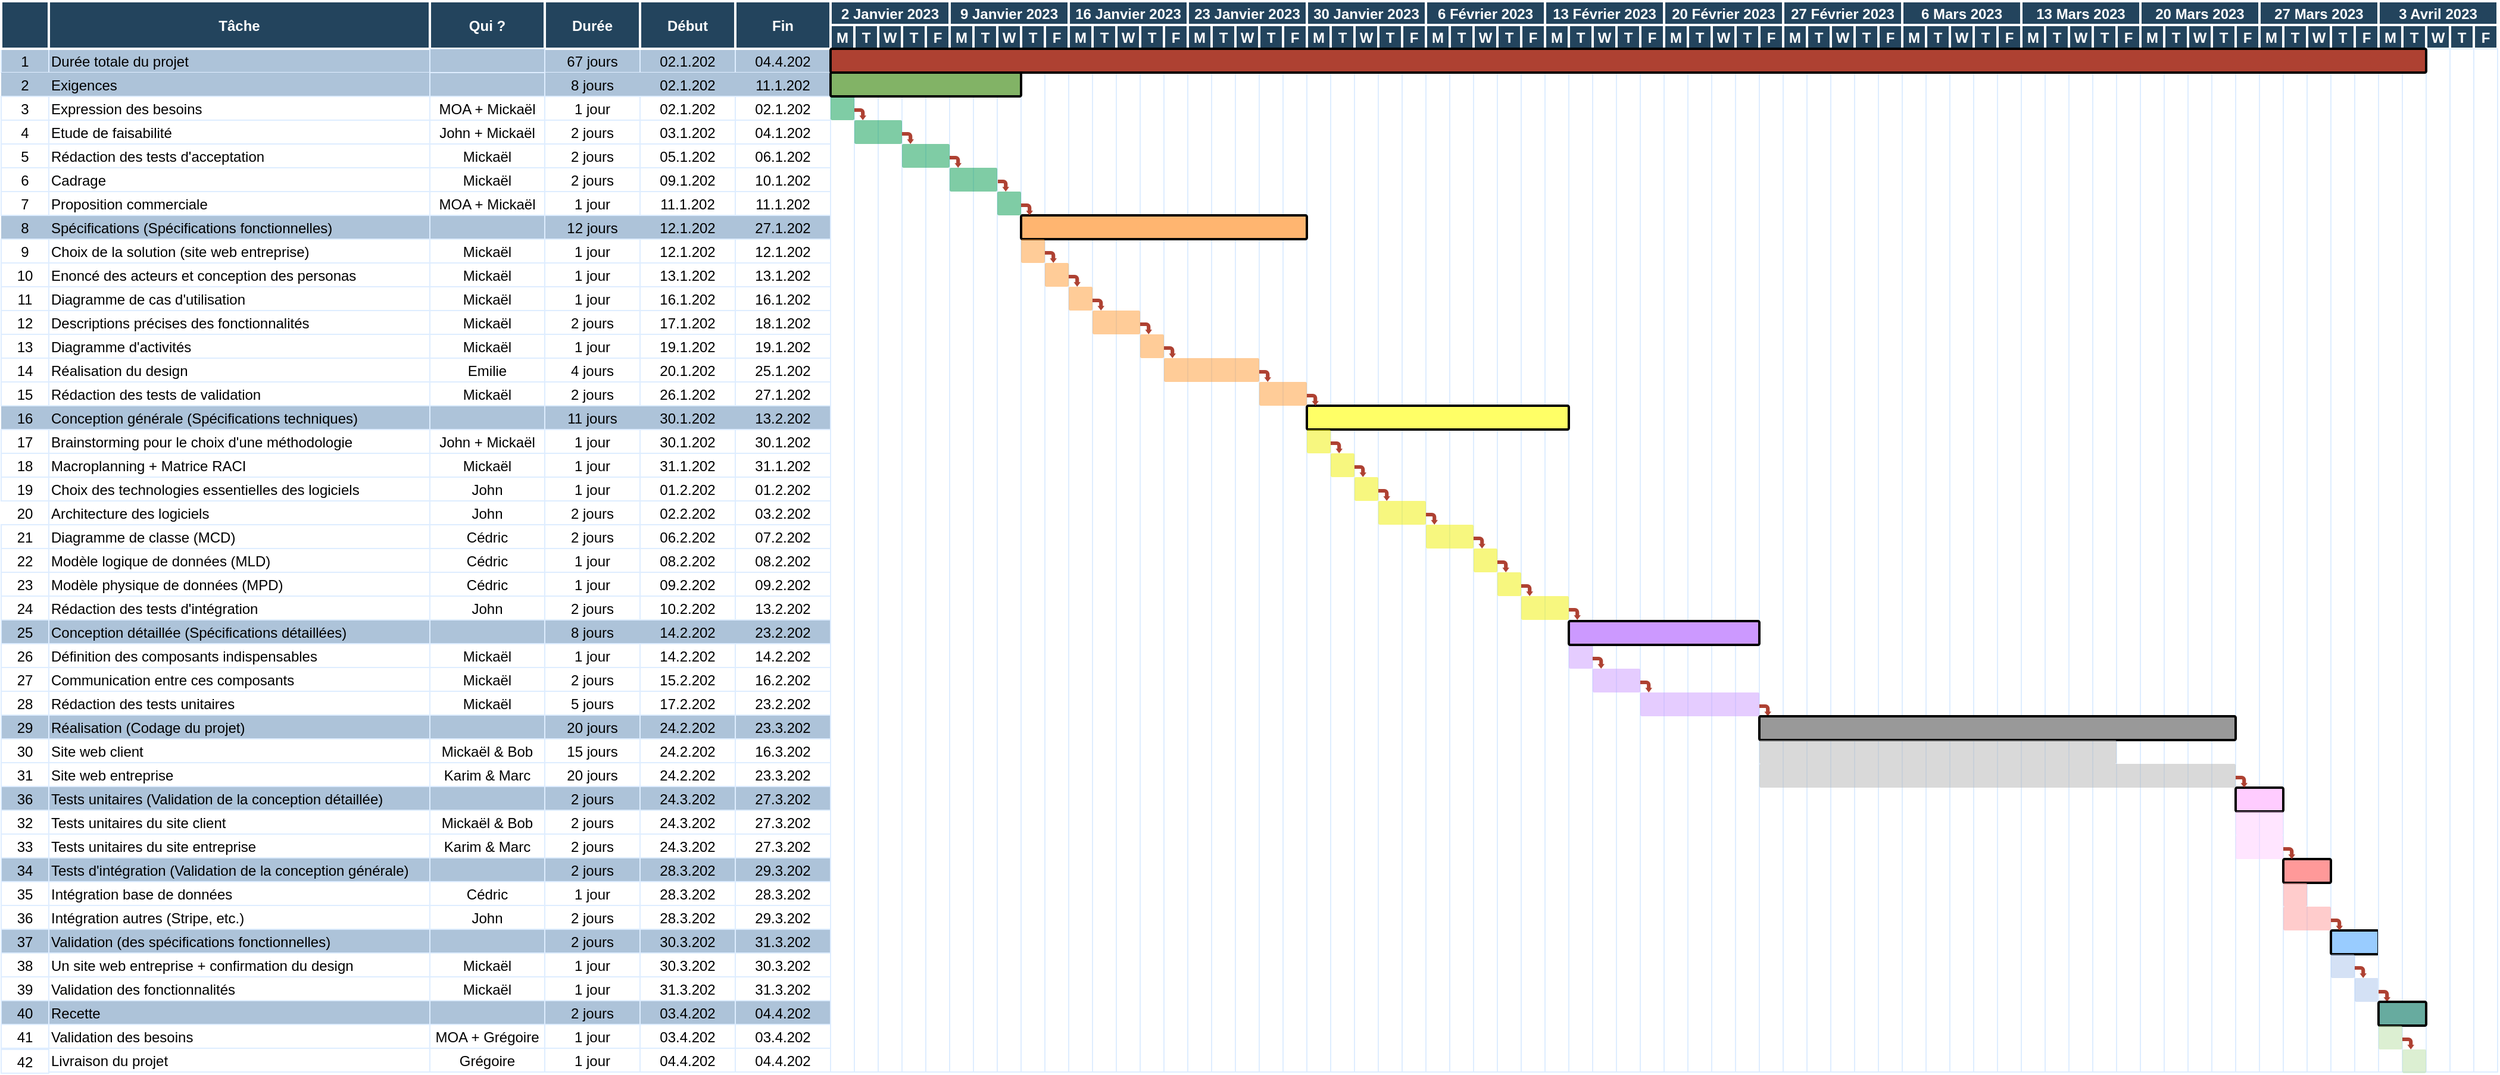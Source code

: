 <mxfile version="20.2.6" type="device"><diagram name="Page-1" id="8378b5f6-a2b2-b727-a746-972ab9d02e00"><mxGraphModel dx="3179.5" dy="794" grid="1" gridSize="10" guides="1" tooltips="1" connect="0" arrows="1" fold="1" page="1" pageScale="1.5" pageWidth="1169" pageHeight="827" background="none" math="0" shadow="0"><root><mxCell id="0"/><mxCell id="1" parent="0"/><mxCell id="108" value="27.1.202" style="strokeColor=none;fillColor=#ADC3D9;" parent="1" vertex="1"><mxGeometry x="606.5" y="520.0" width="80.0" height="20" as="geometry"/></mxCell><mxCell id="107" value="12.1.202" style="strokeColor=none;fillColor=#ADC3D9;" parent="1" vertex="1"><mxGeometry x="526.5" y="520.0" width="80.0" height="20" as="geometry"/></mxCell><mxCell id="106" value="12 jours" style="strokeColor=none;fillColor=#ADC3D9;" parent="1" vertex="1"><mxGeometry x="446.5" y="520.0" width="80.0" height="20" as="geometry"/></mxCell><mxCell id="104" value="8" style="strokeColor=none;fillColor=#ADC3D9;" parent="1" vertex="1"><mxGeometry x="-10.0" y="520.0" width="40" height="20" as="geometry"/></mxCell><mxCell id="105" value="Spécifications (Spécifications fonctionnelles)" style="align=left;strokeColor=none;fillColor=#ADC3D9;" parent="1" vertex="1"><mxGeometry x="30.0" y="520.0" width="320.0" height="20.0" as="geometry"/></mxCell><mxCell id="_Nu8epJyiDYh97ViwqYh-522" value="23.2.202" style="strokeColor=none;fillColor=#ADC3D9;" parent="1" vertex="1"><mxGeometry x="606.5" y="860.0" width="80.0" height="20" as="geometry"/></mxCell><mxCell id="_Nu8epJyiDYh97ViwqYh-521" value="14.2.202" style="strokeColor=none;fillColor=#ADC3D9;" parent="1" vertex="1"><mxGeometry x="526.5" y="860.0" width="80.0" height="20" as="geometry"/></mxCell><mxCell id="_Nu8epJyiDYh97ViwqYh-520" value="8 jours" style="strokeColor=none;fillColor=#ADC3D9;" parent="1" vertex="1"><mxGeometry x="446.5" y="860.0" width="80.0" height="20" as="geometry"/></mxCell><mxCell id="_Nu8epJyiDYh97ViwqYh-359" value="20" style="strokeColor=none;fillColor=default;" parent="1" vertex="1"><mxGeometry x="-10" y="760" width="40" height="20" as="geometry"/></mxCell><mxCell id="_Nu8epJyiDYh97ViwqYh-358" value="16" style="strokeColor=none;fillColor=#ADC3D9;" parent="1" vertex="1"><mxGeometry x="-10.0" y="680.0" width="40" height="20" as="geometry"/></mxCell><mxCell id="143" value="13.2.202" style="strokeColor=none;fillColor=#ADC3D9;" parent="1" vertex="1"><mxGeometry x="606.5" y="680.0" width="80.0" height="20" as="geometry"/></mxCell><mxCell id="142" value="30.1.202" style="strokeColor=none;fillColor=#ADC3D9;" parent="1" vertex="1"><mxGeometry x="526.5" y="680.0" width="80.0" height="20" as="geometry"/></mxCell><mxCell id="140" value="Conception générale (Spécifications techniques)" style="align=left;strokeColor=none;fillColor=#ADC3D9;" parent="1" vertex="1"><mxGeometry x="30.0" y="680.0" width="320.0" height="20" as="geometry"/></mxCell><mxCell id="141" value="11 jours" style="strokeColor=none;fillColor=#ADC3D9;" parent="1" vertex="1"><mxGeometry x="446.5" y="680" width="80" height="20" as="geometry"/></mxCell><mxCell id="_Nu8epJyiDYh97ViwqYh-492" value="" style="strokeColor=#DEEDFF" parent="1" vertex="1"><mxGeometry x="786.5" y="380" width="20" height="860" as="geometry"/></mxCell><mxCell id="63" value="1" style="strokeColor=#DEEDFF;fillColor=#ADC3D9" parent="1" vertex="1"><mxGeometry x="-10" y="380" width="40" height="20" as="geometry"/></mxCell><mxCell id="64" value="Durée totale du projet" style="align=left;strokeColor=#DEEDFF;fillColor=#ADC3D9" parent="1" vertex="1"><mxGeometry x="30" y="380" width="320" height="20" as="geometry"/></mxCell><mxCell id="65" value="67 jours" style="strokeColor=#DEEDFF;fillColor=#ADC3D9" parent="1" vertex="1"><mxGeometry x="446.5" y="380" width="80.0" height="20" as="geometry"/></mxCell><mxCell id="66" value="02.1.202" style="strokeColor=#DEEDFF;fillColor=#ADC3D9" parent="1" vertex="1"><mxGeometry x="526.5" y="380" width="80.0" height="20" as="geometry"/></mxCell><mxCell id="67" value="04.4.202" style="strokeColor=#DEEDFF;fillColor=#ADC3D9" parent="1" vertex="1"><mxGeometry x="606.5" y="380.0" width="80.0" height="20" as="geometry"/></mxCell><mxCell id="68" value="" style="strokeColor=#DEEDFF" parent="1" vertex="1"><mxGeometry x="686.5" y="380" width="20" height="860" as="geometry"/></mxCell><mxCell id="69" value="2" style="strokeColor=none;fillColor=#ADC3D9;gradientColor=none;" parent="1" vertex="1"><mxGeometry x="-10.0" y="400.0" width="40" height="20" as="geometry"/></mxCell><mxCell id="70" value="Exigences" style="align=left;strokeColor=none;fillColor=#ADC3D9;gradientColor=none;" parent="1" vertex="1"><mxGeometry x="30.0" y="400.0" width="320.0" height="20" as="geometry"/></mxCell><mxCell id="71" value="8 jours" style="strokeColor=none;fillColor=#ADC3D9;gradientColor=none;" parent="1" vertex="1"><mxGeometry x="446.5" y="400.0" width="80.0" height="20" as="geometry"/></mxCell><mxCell id="72" value="02.1.202" style="strokeColor=none;fillColor=#ADC3D9;gradientColor=none;" parent="1" vertex="1"><mxGeometry x="526.5" y="400.0" width="80.0" height="20" as="geometry"/></mxCell><mxCell id="73" value="11.1.202" style="strokeColor=none;fillColor=#ADC3D9;gradientColor=none;" parent="1" vertex="1"><mxGeometry x="606.5" y="400.0" width="80.0" height="20" as="geometry"/></mxCell><mxCell id="74" value="3" style="strokeColor=#DEEDFF" parent="1" vertex="1"><mxGeometry x="-10.0" y="420.0" width="40" height="20" as="geometry"/></mxCell><mxCell id="75" value="Expression des besoins" style="align=left;strokeColor=#DEEDFF" parent="1" vertex="1"><mxGeometry x="30.0" y="420.0" width="320.0" height="20.0" as="geometry"/></mxCell><mxCell id="76" value="1 jour" style="strokeColor=#DEEDFF" parent="1" vertex="1"><mxGeometry x="446.5" y="420.0" width="80.0" height="20" as="geometry"/></mxCell><mxCell id="77" value="02.1.202" style="strokeColor=#DEEDFF" parent="1" vertex="1"><mxGeometry x="526.5" y="420.0" width="80.0" height="20" as="geometry"/></mxCell><mxCell id="78" value="02.1.202" style="strokeColor=#DEEDFF" parent="1" vertex="1"><mxGeometry x="606.5" y="420" width="80.0" height="20" as="geometry"/></mxCell><mxCell id="79" value="4" style="strokeColor=#DEEDFF" parent="1" vertex="1"><mxGeometry x="-10" y="440.0" width="40" height="20" as="geometry"/></mxCell><mxCell id="80" value="Etude de faisabilité" style="align=left;strokeColor=#DEEDFF" parent="1" vertex="1"><mxGeometry x="30" y="440.0" width="320" height="20" as="geometry"/></mxCell><mxCell id="81" value="2 jours" style="strokeColor=#DEEDFF" parent="1" vertex="1"><mxGeometry x="446.5" y="440.0" width="80.0" height="20" as="geometry"/></mxCell><mxCell id="82" value="03.1.202" style="strokeColor=#DEEDFF" parent="1" vertex="1"><mxGeometry x="526.5" y="440.0" width="80.0" height="20" as="geometry"/></mxCell><mxCell id="83" value="04.1.202" style="strokeColor=#DEEDFF" parent="1" vertex="1"><mxGeometry x="606.5" y="440.0" width="80.0" height="20" as="geometry"/></mxCell><mxCell id="84" value="5" style="strokeColor=#DEEDFF" parent="1" vertex="1"><mxGeometry x="-10.0" y="460.0" width="40" height="20" as="geometry"/></mxCell><mxCell id="86" value="2 jours" style="strokeColor=#DEEDFF" parent="1" vertex="1"><mxGeometry x="446.5" y="460.0" width="80.0" height="20" as="geometry"/></mxCell><mxCell id="87" value="05.1.202" style="strokeColor=#DEEDFF" parent="1" vertex="1"><mxGeometry x="526.5" y="460.0" width="80.0" height="20" as="geometry"/></mxCell><mxCell id="88" value="06.1.202" style="strokeColor=#DEEDFF" parent="1" vertex="1"><mxGeometry x="606.5" y="460.0" width="80.0" height="20" as="geometry"/></mxCell><mxCell id="89" value="6" style="strokeColor=#DEEDFF" parent="1" vertex="1"><mxGeometry x="-10.0" y="480.0" width="40" height="20" as="geometry"/></mxCell><mxCell id="91" value="2 jours" style="strokeColor=#DEEDFF" parent="1" vertex="1"><mxGeometry x="446.5" y="480.0" width="80.0" height="20" as="geometry"/></mxCell><mxCell id="92" value="09.1.202" style="strokeColor=#DEEDFF" parent="1" vertex="1"><mxGeometry x="526.5" y="480.0" width="80.0" height="20" as="geometry"/></mxCell><mxCell id="93" value="10.1.202" style="strokeColor=#DEEDFF" parent="1" vertex="1"><mxGeometry x="606.5" y="480.0" width="80.0" height="20" as="geometry"/></mxCell><mxCell id="94" value="7" style="strokeColor=#DEEDFF" parent="1" vertex="1"><mxGeometry x="-10.0" y="500.0" width="40" height="20" as="geometry"/></mxCell><mxCell id="96" value="1 jour" style="strokeColor=#DEEDFF" parent="1" vertex="1"><mxGeometry x="446.5" y="500.0" width="80.0" height="20" as="geometry"/></mxCell><mxCell id="97" value="11.1.202" style="strokeColor=#DEEDFF" parent="1" vertex="1"><mxGeometry x="526.5" y="500.0" width="80.0" height="20" as="geometry"/></mxCell><mxCell id="98" value="11.1.202" style="strokeColor=#DEEDFF" parent="1" vertex="1"><mxGeometry x="606.5" y="500.0" width="80.0" height="20" as="geometry"/></mxCell><mxCell id="109" value="9" style="strokeColor=#DEEDFF" parent="1" vertex="1"><mxGeometry x="-10.0" y="540.0" width="40" height="20" as="geometry"/></mxCell><mxCell id="111" value="1 jour" style="strokeColor=#DEEDFF" parent="1" vertex="1"><mxGeometry x="446.5" y="540.0" width="80.0" height="20" as="geometry"/></mxCell><mxCell id="112" value="12.1.202" style="strokeColor=#DEEDFF" parent="1" vertex="1"><mxGeometry x="526.5" y="540.0" width="80.0" height="20" as="geometry"/></mxCell><mxCell id="113" value="12.1.202" style="strokeColor=#DEEDFF" parent="1" vertex="1"><mxGeometry x="606.5" y="540.0" width="80.0" height="20" as="geometry"/></mxCell><mxCell id="114" value="10" style="strokeColor=#DEEDFF" parent="1" vertex="1"><mxGeometry x="-10.0" y="560.0" width="40" height="20" as="geometry"/></mxCell><mxCell id="116" value="1 jour" style="strokeColor=#DEEDFF" parent="1" vertex="1"><mxGeometry x="446.5" y="560.0" width="80.0" height="20" as="geometry"/></mxCell><mxCell id="117" value="13.1.202" style="strokeColor=#DEEDFF" parent="1" vertex="1"><mxGeometry x="526.5" y="560.0" width="80.0" height="20" as="geometry"/></mxCell><mxCell id="118" value="13.1.202" style="strokeColor=#DEEDFF" parent="1" vertex="1"><mxGeometry x="606.5" y="560.0" width="80.0" height="20" as="geometry"/></mxCell><mxCell id="119" value="11" style="strokeColor=#DEEDFF" parent="1" vertex="1"><mxGeometry x="-10.0" y="580.0" width="40" height="20" as="geometry"/></mxCell><mxCell id="121" value="1 jour" style="strokeColor=#DEEDFF" parent="1" vertex="1"><mxGeometry x="446.5" y="580.0" width="80.0" height="20" as="geometry"/></mxCell><mxCell id="122" value="16.1.202" style="strokeColor=#DEEDFF" parent="1" vertex="1"><mxGeometry x="526.5" y="580.0" width="80.0" height="20" as="geometry"/></mxCell><mxCell id="123" value="16.1.202" style="strokeColor=#DEEDFF" parent="1" vertex="1"><mxGeometry x="606.5" y="580.0" width="80.0" height="20" as="geometry"/></mxCell><mxCell id="124" value="12" style="strokeColor=#DEEDFF" parent="1" vertex="1"><mxGeometry x="-10.0" y="600.0" width="40" height="20" as="geometry"/></mxCell><mxCell id="126" value="2 jours" style="strokeColor=#DEEDFF" parent="1" vertex="1"><mxGeometry x="446.5" y="600.0" width="80.0" height="20" as="geometry"/></mxCell><mxCell id="127" value="17.1.202" style="strokeColor=#DEEDFF" parent="1" vertex="1"><mxGeometry x="526.5" y="600.0" width="80.0" height="20" as="geometry"/></mxCell><mxCell id="128" value="18.1.202" style="strokeColor=#DEEDFF" parent="1" vertex="1"><mxGeometry x="606.5" y="600.0" width="80.0" height="20" as="geometry"/></mxCell><mxCell id="129" value="13" style="strokeColor=#DEEDFF" parent="1" vertex="1"><mxGeometry x="-10.0" y="620.0" width="40" height="20" as="geometry"/></mxCell><mxCell id="131" value="1 jour" style="strokeColor=#DEEDFF" parent="1" vertex="1"><mxGeometry x="446.5" y="620.0" width="80.0" height="20" as="geometry"/></mxCell><mxCell id="132" value="19.1.202" style="strokeColor=#DEEDFF" parent="1" vertex="1"><mxGeometry x="526.5" y="620.0" width="80.0" height="20" as="geometry"/></mxCell><mxCell id="133" value="19.1.202" style="strokeColor=#DEEDFF" parent="1" vertex="1"><mxGeometry x="606.5" y="620.0" width="80.0" height="20" as="geometry"/></mxCell><mxCell id="134" value="15" style="strokeColor=#DEEDFF;fillColor=#FFFFFF" parent="1" vertex="1"><mxGeometry x="-10.0" y="660.0" width="40" height="20" as="geometry"/></mxCell><mxCell id="136" value="2 jours" style="strokeColor=#DEEDFF;fillColor=#FFFFFF" parent="1" vertex="1"><mxGeometry x="446.5" y="660.0" width="80.0" height="20" as="geometry"/></mxCell><mxCell id="137" value="26.1.202" style="strokeColor=#DEEDFF;fillColor=#FFFFFF" parent="1" vertex="1"><mxGeometry x="526.5" y="660.0" width="80.0" height="20" as="geometry"/></mxCell><mxCell id="138" value="27.1.202" style="strokeColor=#DEEDFF;fillColor=#FFFFFF" parent="1" vertex="1"><mxGeometry x="606.5" y="660.0" width="80.0" height="20" as="geometry"/></mxCell><mxCell id="146" value="1 jour" style="strokeColor=#DEEDFF" parent="1" vertex="1"><mxGeometry x="446.5" y="700.0" width="80.0" height="20" as="geometry"/></mxCell><mxCell id="147" value="30.1.202" style="strokeColor=#DEEDFF" parent="1" vertex="1"><mxGeometry x="526.5" y="700.0" width="80.0" height="20" as="geometry"/></mxCell><mxCell id="148" value="30.1.202" style="strokeColor=#DEEDFF" parent="1" vertex="1"><mxGeometry x="606.5" y="700.0" width="80.0" height="20" as="geometry"/></mxCell><mxCell id="149" value="17" style="strokeColor=#DEEDFF" parent="1" vertex="1"><mxGeometry x="-10.0" y="700.0" width="40" height="20" as="geometry"/></mxCell><mxCell id="151" value="1 jour" style="strokeColor=#DEEDFF" parent="1" vertex="1"><mxGeometry x="446.5" y="720.0" width="80.0" height="20" as="geometry"/></mxCell><mxCell id="152" value="31.1.202" style="strokeColor=#DEEDFF" parent="1" vertex="1"><mxGeometry x="526.5" y="720.0" width="80.0" height="20" as="geometry"/></mxCell><mxCell id="153" value="31.1.202" style="strokeColor=#DEEDFF" parent="1" vertex="1"><mxGeometry x="606.5" y="720.0" width="80.0" height="20" as="geometry"/></mxCell><mxCell id="154" value="18" style="strokeColor=#DEEDFF" parent="1" vertex="1"><mxGeometry x="-10.0" y="720.0" width="40" height="20" as="geometry"/></mxCell><mxCell id="161" value="2 jours" style="strokeColor=#DEEDFF" parent="1" vertex="1"><mxGeometry x="446.5" y="780.0" width="80.0" height="20" as="geometry"/></mxCell><mxCell id="162" value="06.2.202" style="strokeColor=#DEEDFF" parent="1" vertex="1"><mxGeometry x="526.5" y="780.0" width="80.0" height="20" as="geometry"/></mxCell><mxCell id="163" value="07.2.202" style="strokeColor=#DEEDFF" parent="1" vertex="1"><mxGeometry x="606.5" y="780.0" width="80.0" height="20" as="geometry"/></mxCell><mxCell id="164" value="21" style="strokeColor=#DEEDFF" parent="1" vertex="1"><mxGeometry x="-10.0" y="780.0" width="40" height="20" as="geometry"/></mxCell><mxCell id="166" value="1 jour" style="strokeColor=#DEEDFF" parent="1" vertex="1"><mxGeometry x="446.5" y="800.0" width="80.0" height="20" as="geometry"/></mxCell><mxCell id="167" value="08.2.202" style="strokeColor=#DEEDFF" parent="1" vertex="1"><mxGeometry x="526.5" y="800.0" width="80.0" height="20" as="geometry"/></mxCell><mxCell id="168" value="08.2.202" style="strokeColor=#DEEDFF" parent="1" vertex="1"><mxGeometry x="606.5" y="800.0" width="80.0" height="20" as="geometry"/></mxCell><mxCell id="169" value="22" style="strokeColor=#DEEDFF" parent="1" vertex="1"><mxGeometry x="-10.0" y="800.0" width="40" height="20" as="geometry"/></mxCell><mxCell id="171" value="1 jour" style="strokeColor=#DEEDFF" parent="1" vertex="1"><mxGeometry x="446.5" y="820.0" width="80.0" height="20" as="geometry"/></mxCell><mxCell id="172" value="09.2.202" style="strokeColor=#DEEDFF" parent="1" vertex="1"><mxGeometry x="526.5" y="820.0" width="80.0" height="20" as="geometry"/></mxCell><mxCell id="173" value="09.2.202" style="strokeColor=#DEEDFF" parent="1" vertex="1"><mxGeometry x="606.5" y="820.0" width="80.0" height="20" as="geometry"/></mxCell><mxCell id="174" value="19" style="strokeColor=#DEEDFF" parent="1" vertex="1"><mxGeometry x="-10.0" y="740.0" width="40" height="20" as="geometry"/></mxCell><mxCell id="176" value="2 jours" style="strokeColor=#DEEDFF" parent="1" vertex="1"><mxGeometry x="446.5" y="840.0" width="80.0" height="20" as="geometry"/></mxCell><mxCell id="177" value="10.2.202" style="strokeColor=#DEEDFF" parent="1" vertex="1"><mxGeometry x="526.5" y="840.0" width="80.0" height="20" as="geometry"/></mxCell><mxCell id="178" value="13.2.202" style="strokeColor=#DEEDFF" parent="1" vertex="1"><mxGeometry x="606.5" y="840.0" width="80.0" height="20" as="geometry"/></mxCell><mxCell id="189" value="24" style="strokeColor=#DEEDFF" parent="1" vertex="1"><mxGeometry x="-10.0" y="840.0" width="40" height="20" as="geometry"/></mxCell><mxCell id="191" value="1 jour" style="strokeColor=#DEEDFF" parent="1" vertex="1"><mxGeometry x="446.5" y="880.0" width="80.0" height="20" as="geometry"/></mxCell><mxCell id="192" value="14.2.202" style="strokeColor=#DEEDFF" parent="1" vertex="1"><mxGeometry x="526.5" y="880.0" width="80.0" height="20" as="geometry"/></mxCell><mxCell id="193" value="14.2.202" style="strokeColor=#DEEDFF" parent="1" vertex="1"><mxGeometry x="606.5" y="880.0" width="80.0" height="20" as="geometry"/></mxCell><mxCell id="194" value="" style="strokeColor=#DEEDFF" parent="1" vertex="1"><mxGeometry x="706.5" y="380" width="20" height="860" as="geometry"/></mxCell><mxCell id="195" value="" style="strokeColor=#DEEDFF" parent="1" vertex="1"><mxGeometry x="726.5" y="380" width="20" height="860" as="geometry"/></mxCell><mxCell id="196" value="" style="strokeColor=#DEEDFF" parent="1" vertex="1"><mxGeometry x="746.5" y="380" width="20" height="860" as="geometry"/></mxCell><mxCell id="197" value="" style="strokeColor=#DEEDFF" parent="1" vertex="1"><mxGeometry x="766.5" y="380" width="20" height="860" as="geometry"/></mxCell><mxCell id="200" value="" style="strokeColor=#DEEDFF" parent="1" vertex="1"><mxGeometry x="826.5" y="380" width="20" height="860" as="geometry"/></mxCell><mxCell id="201" value="" style="strokeColor=#DEEDFF" parent="1" vertex="1"><mxGeometry x="846.5" y="380" width="20" height="860" as="geometry"/></mxCell><mxCell id="202" value="" style="strokeColor=#DEEDFF" parent="1" vertex="1"><mxGeometry x="866.5" y="380" width="20" height="860" as="geometry"/></mxCell><mxCell id="203" value="" style="strokeColor=#DEEDFF" parent="1" vertex="1"><mxGeometry x="886.5" y="380" width="20" height="860" as="geometry"/></mxCell><mxCell id="204" value="" style="strokeColor=#DEEDFF" parent="1" vertex="1"><mxGeometry x="906.5" y="380" width="20" height="860" as="geometry"/></mxCell><mxCell id="207" value="" style="strokeColor=#DEEDFF" parent="1" vertex="1"><mxGeometry x="966.5" y="380" width="20" height="860" as="geometry"/></mxCell><mxCell id="208" value="" style="strokeColor=#DEEDFF" parent="1" vertex="1"><mxGeometry x="986.5" y="380" width="20" height="860" as="geometry"/></mxCell><mxCell id="209" value="" style="strokeColor=#DEEDFF" parent="1" vertex="1"><mxGeometry x="1006.5" y="380" width="20" height="860" as="geometry"/></mxCell><mxCell id="210" value="" style="strokeColor=#DEEDFF" parent="1" vertex="1"><mxGeometry x="1026.5" y="380" width="20" height="860" as="geometry"/></mxCell><mxCell id="211" value="" style="strokeColor=#DEEDFF" parent="1" vertex="1"><mxGeometry x="1046.5" y="380" width="20" height="860" as="geometry"/></mxCell><mxCell id="214" value="" style="strokeColor=#DEEDFF" parent="1" vertex="1"><mxGeometry x="1106.5" y="380" width="20" height="860" as="geometry"/></mxCell><mxCell id="215" value="" style="strokeColor=#DEEDFF" parent="1" vertex="1"><mxGeometry x="1126.5" y="380" width="20" height="860" as="geometry"/></mxCell><mxCell id="216" value="" style="strokeColor=#DEEDFF" parent="1" vertex="1"><mxGeometry x="1146.5" y="380" width="20" height="860" as="geometry"/></mxCell><mxCell id="217" value="" style="strokeColor=#DEEDFF" parent="1" vertex="1"><mxGeometry x="1166.5" y="380" width="20" height="860" as="geometry"/></mxCell><mxCell id="218" value="" style="strokeColor=#DEEDFF" parent="1" vertex="1"><mxGeometry x="1186.5" y="380" width="20" height="860" as="geometry"/></mxCell><mxCell id="221" value="" style="strokeColor=#DEEDFF" parent="1" vertex="1"><mxGeometry x="1246.5" y="380" width="20" height="860" as="geometry"/></mxCell><mxCell id="223" value="" style="strokeColor=#DEEDFF" parent="1" vertex="1"><mxGeometry x="1286.5" y="380" width="20" height="860" as="geometry"/></mxCell><mxCell id="222" value="" style="strokeColor=#DEEDFF" parent="1" vertex="1"><mxGeometry x="1266.5" y="380" width="20" height="860" as="geometry"/></mxCell><mxCell id="224" value="" style="strokeColor=#DEEDFF" parent="1" vertex="1"><mxGeometry x="1306.5" y="380" width="20" height="860" as="geometry"/></mxCell><mxCell id="225" value="" style="strokeColor=#DEEDFF" parent="1" vertex="1"><mxGeometry x="1326.5" y="380" width="20" height="860" as="geometry"/></mxCell><mxCell id="228" value="" style="strokeColor=#DEEDFF" parent="1" vertex="1"><mxGeometry x="1386.5" y="380" width="20" height="860" as="geometry"/></mxCell><mxCell id="_Nu8epJyiDYh97ViwqYh-561" value="" style="edgeStyle=orthogonalEdgeStyle;rounded=0;orthogonalLoop=1;jettySize=auto;html=1;fontSize=23;" parent="1" edge="1"><mxGeometry relative="1" as="geometry"><mxPoint x="1486.5" y="730.04" as="sourcePoint"/><mxPoint x="1506.5" y="730.04" as="targetPoint"/></mxGeometry></mxCell><mxCell id="230" value="" style="strokeColor=#DEEDFF" parent="1" vertex="1"><mxGeometry x="1426.5" y="380" width="20" height="860" as="geometry"/></mxCell><mxCell id="231" value="" style="strokeColor=#DEEDFF" parent="1" vertex="1"><mxGeometry x="1446.5" y="380" width="20" height="860" as="geometry"/></mxCell><mxCell id="232" value="" style="strokeColor=#DEEDFF" parent="1" vertex="1"><mxGeometry x="1466.5" y="380" width="20" height="860" as="geometry"/></mxCell><mxCell id="235" value="" style="strokeColor=#DEEDFF" parent="1" vertex="1"><mxGeometry x="1526.5" y="380" width="20" height="860" as="geometry"/></mxCell><mxCell id="236" value="" style="strokeColor=#DEEDFF" parent="1" vertex="1"><mxGeometry x="1546.5" y="380" width="20" height="860" as="geometry"/></mxCell><mxCell id="237" value="" style="strokeColor=#DEEDFF" parent="1" vertex="1"><mxGeometry x="1566.5" y="380" width="20" height="860" as="geometry"/></mxCell><mxCell id="238" value="" style="strokeColor=#DEEDFF" parent="1" vertex="1"><mxGeometry x="1586.5" y="380" width="20" height="860" as="geometry"/></mxCell><mxCell id="239" value="" style="strokeColor=#DEEDFF" parent="1" vertex="1"><mxGeometry x="1606.5" y="380" width="20" height="860" as="geometry"/></mxCell><mxCell id="2" value="Tâche" style="fillColor=#23445D;strokeColor=#FFFFFF;strokeWidth=2;fontColor=#FFFFFF;fontStyle=1" parent="1" vertex="1"><mxGeometry x="30" y="340" width="320" height="40" as="geometry"/></mxCell><mxCell id="3" value="" style="fillColor=#23445D;strokeColor=#FFFFFF;strokeWidth=2;fontColor=#FFFFFF;fontStyle=1" parent="1" vertex="1"><mxGeometry x="-10" y="340" width="40" height="40" as="geometry"/></mxCell><mxCell id="12" value="Durée" style="fillColor=#23445D;strokeColor=#FFFFFF;strokeWidth=2;fontColor=#FFFFFF;fontStyle=1" parent="1" vertex="1"><mxGeometry x="446.5" y="340.0" width="80.0" height="40.0" as="geometry"/></mxCell><mxCell id="13" value="Début" style="fillColor=#23445D;strokeColor=#FFFFFF;strokeWidth=2;fontColor=#FFFFFF;fontStyle=1" parent="1" vertex="1"><mxGeometry x="526.5" y="340.0" width="80.0" height="40.0" as="geometry"/></mxCell><mxCell id="14" value="Fin" style="fillColor=#23445D;strokeColor=#FFFFFF;strokeWidth=2;fontColor=#FFFFFF;fontStyle=1" parent="1" vertex="1"><mxGeometry x="606.5" y="340.0" width="80.0" height="40.0" as="geometry"/></mxCell><mxCell id="15" value="9 Janvier 2023" style="fillColor=#23445D;strokeColor=#FFFFFF;strokeWidth=2;fontColor=#FFFFFF;fontStyle=1" parent="1" vertex="1"><mxGeometry x="786.5" y="340" width="100" height="20" as="geometry"/></mxCell><mxCell id="16" value="M" style="fillColor=#23445D;strokeColor=#FFFFFF;strokeWidth=2;fontColor=#FFFFFF;fontStyle=1" parent="1" vertex="1"><mxGeometry x="786.5" y="360.0" width="20" height="20" as="geometry"/></mxCell><mxCell id="17" value="T" style="fillColor=#23445D;strokeColor=#FFFFFF;strokeWidth=2;fontColor=#FFFFFF;fontStyle=1" parent="1" vertex="1"><mxGeometry x="806.5" y="360.0" width="20" height="20" as="geometry"/></mxCell><mxCell id="18" value="W" style="fillColor=#23445D;strokeColor=#FFFFFF;strokeWidth=2;fontColor=#FFFFFF;fontStyle=1" parent="1" vertex="1"><mxGeometry x="826.5" y="360.0" width="20" height="20" as="geometry"/></mxCell><mxCell id="19" value="T" style="fillColor=#23445D;strokeColor=#FFFFFF;strokeWidth=2;fontColor=#FFFFFF;fontStyle=1" parent="1" vertex="1"><mxGeometry x="846.5" y="360.0" width="20" height="20" as="geometry"/></mxCell><mxCell id="20" value="F" style="fillColor=#23445D;strokeColor=#FFFFFF;strokeWidth=2;fontColor=#FFFFFF;fontStyle=1" parent="1" vertex="1"><mxGeometry x="866.5" y="360.0" width="20" height="20" as="geometry"/></mxCell><mxCell id="243" value="" style="shape=mxgraph.arrows.bent_right_arrow;fillColor=#AE4132;strokeColor=none;strokeWidth=2;direction=south" parent="1" vertex="1"><mxGeometry x="706.5" y="430.0" width="10.0" height="10.0" as="geometry"/></mxCell><mxCell id="244" value="" style="shape=mxgraph.flowchart.process;fillColor=#00994D;strokeColor=none;strokeWidth=2;opacity=50;gradientColor=none;" parent="1" vertex="1"><mxGeometry x="686.5" y="420.0" width="20.0" height="20.0" as="geometry"/></mxCell><mxCell id="245" value="" style="shape=mxgraph.flowchart.process;fillColor=#00994D;strokeColor=none;strokeWidth=2;opacity=50" parent="1" vertex="1"><mxGeometry x="706.5" y="440.0" width="40.0" height="20.0" as="geometry"/></mxCell><mxCell id="246" value="" style="shape=mxgraph.flowchart.process;fillColor=#00994D;strokeColor=none;strokeWidth=2;opacity=50" parent="1" vertex="1"><mxGeometry x="746.5" y="460" width="40" height="20" as="geometry"/></mxCell><mxCell id="249" value="" style="shape=mxgraph.arrows.bent_right_arrow;fillColor=#AE4132;strokeColor=none;strokeWidth=2;direction=south" parent="1" vertex="1"><mxGeometry x="746.5" y="450.0" width="10.0" height="10.0" as="geometry"/></mxCell><mxCell id="253" value="" style="shape=mxgraph.arrows.bent_right_arrow;fillColor=#AE4132;strokeColor=none;strokeWidth=2;direction=south" parent="1" vertex="1"><mxGeometry x="826.5" y="490.0" width="10.0" height="10.0" as="geometry"/></mxCell><mxCell id="_Nu8epJyiDYh97ViwqYh-278" value="Conception détaillée (Spécifications détaillées)" style="align=left;strokeColor=none;fillColor=#ADC3D9;" parent="1" vertex="1"><mxGeometry x="30.0" y="860.0" width="320.0" height="20" as="geometry"/></mxCell><mxCell id="_Nu8epJyiDYh97ViwqYh-279" value="Réalisation (Codage du projet)" style="align=left;strokeColor=#DEEDFF;fillColor=#ADC3D9;" parent="1" vertex="1"><mxGeometry x="30.0" y="940.0" width="320.0" height="20" as="geometry"/></mxCell><mxCell id="_Nu8epJyiDYh97ViwqYh-280" value="Tests unitaires (Validation de la conception détaillée)" style="align=left;strokeColor=#DEEDFF;fillColor=#ADC3D9;" parent="1" vertex="1"><mxGeometry x="30.0" y="1000.0" width="320.0" height="20" as="geometry"/></mxCell><mxCell id="_Nu8epJyiDYh97ViwqYh-281" value="Tests d'intégration (Validation de la conception générale)" style="align=left;strokeColor=#DEEDFF;fillColor=#ADC3D9;" parent="1" vertex="1"><mxGeometry x="30.0" y="1060.0" width="320.0" height="20" as="geometry"/></mxCell><mxCell id="_Nu8epJyiDYh97ViwqYh-282" value="Validation (des spécifications fonctionnelles)" style="align=left;strokeColor=#DEEDFF;fillColor=#ADC3D9;gradientColor=none;" parent="1" vertex="1"><mxGeometry x="30.0" y="1120.0" width="320.0" height="20" as="geometry"/></mxCell><mxCell id="_Nu8epJyiDYh97ViwqYh-283" value="Recette" style="align=left;strokeColor=#DEEDFF;fillColor=#ADC3D9;" parent="1" vertex="1"><mxGeometry x="30.0" y="1180.0" width="320.0" height="20" as="geometry"/></mxCell><mxCell id="_Nu8epJyiDYh97ViwqYh-284" value="25" style="strokeColor=#DEEDFF;fillColor=#ADC3D9;" parent="1" vertex="1"><mxGeometry x="-10.0" y="860.0" width="40" height="20" as="geometry"/></mxCell><mxCell id="_Nu8epJyiDYh97ViwqYh-285" value="26" style="strokeColor=#DEEDFF" parent="1" vertex="1"><mxGeometry x="-10.0" y="880.0" width="40" height="20" as="geometry"/></mxCell><mxCell id="_Nu8epJyiDYh97ViwqYh-287" value="Cadrage" style="align=left;strokeColor=#DEEDFF" parent="1" vertex="1"><mxGeometry x="30" y="480.0" width="320" height="20" as="geometry"/></mxCell><mxCell id="_Nu8epJyiDYh97ViwqYh-288" value="Proposition commerciale" style="align=left;strokeColor=#DEEDFF" parent="1" vertex="1"><mxGeometry x="30" y="500.0" width="320" height="20" as="geometry"/></mxCell><mxCell id="_Nu8epJyiDYh97ViwqYh-290" value="Définition des composants indispensables" style="align=left;strokeColor=#DEEDFF" parent="1" vertex="1"><mxGeometry x="30.0" y="880.0" width="320.0" height="20" as="geometry"/></mxCell><mxCell id="_Nu8epJyiDYh97ViwqYh-291" value="Communication entre ces composants" style="align=left;strokeColor=#DEEDFF" parent="1" vertex="1"><mxGeometry x="30.0" y="900.0" width="320.0" height="20" as="geometry"/></mxCell><mxCell id="_Nu8epJyiDYh97ViwqYh-293" value="Rédaction des tests de validation" style="align=left;strokeColor=#DEEDFF" parent="1" vertex="1"><mxGeometry x="30.0" y="660.0" width="320.0" height="20" as="geometry"/></mxCell><mxCell id="_Nu8epJyiDYh97ViwqYh-294" value="Rédaction des tests unitaires" style="align=left;strokeColor=#DEEDFF" parent="1" vertex="1"><mxGeometry x="30.0" y="920.0" width="320.0" height="20" as="geometry"/></mxCell><mxCell id="_Nu8epJyiDYh97ViwqYh-295" value="Diagramme de cas d'utilisation" style="align=left;strokeColor=#DEEDFF" parent="1" vertex="1"><mxGeometry x="30.0" y="580.0" width="320.0" height="20" as="geometry"/></mxCell><mxCell id="_Nu8epJyiDYh97ViwqYh-296" value="Enoncé des acteurs et conception des personas" style="align=left;strokeColor=#DEEDFF" parent="1" vertex="1"><mxGeometry x="30.0" y="560.0" width="320.0" height="20" as="geometry"/></mxCell><mxCell id="_Nu8epJyiDYh97ViwqYh-297" value="Choix de la solution (site web entreprise)" style="align=left;strokeColor=#DEEDFF" parent="1" vertex="1"><mxGeometry x="30.0" y="540.0" width="320.0" height="20" as="geometry"/></mxCell><mxCell id="_Nu8epJyiDYh97ViwqYh-298" value="Descriptions précises des fonctionnalités" style="align=left;strokeColor=#DEEDFF" parent="1" vertex="1"><mxGeometry x="30.0" y="600.0" width="320.0" height="20" as="geometry"/></mxCell><mxCell id="_Nu8epJyiDYh97ViwqYh-299" value="Diagramme d'activités" style="align=left;strokeColor=#DEEDFF" parent="1" vertex="1"><mxGeometry x="30.0" y="620.0" width="320.0" height="20" as="geometry"/></mxCell><mxCell id="_Nu8epJyiDYh97ViwqYh-302" value="Diagramme de classe (MCD)" style="align=left;strokeColor=#DEEDFF" parent="1" vertex="1"><mxGeometry x="30.0" y="780.0" width="320.0" height="20" as="geometry"/></mxCell><mxCell id="_Nu8epJyiDYh97ViwqYh-303" value="Modèle logique de données (MLD)" style="align=left;strokeColor=#DEEDFF" parent="1" vertex="1"><mxGeometry x="30.0" y="800.0" width="320.0" height="20" as="geometry"/></mxCell><mxCell id="_Nu8epJyiDYh97ViwqYh-304" value="Modèle physique de données (MPD)" style="align=left;strokeColor=#DEEDFF" parent="1" vertex="1"><mxGeometry x="30.0" y="820.0" width="320.0" height="20" as="geometry"/></mxCell><mxCell id="_Nu8epJyiDYh97ViwqYh-305" value="Brainstorming pour le choix d'une méthodologie" style="align=left;strokeColor=#DEEDFF" parent="1" vertex="1"><mxGeometry x="30.0" y="700.0" width="320.0" height="20" as="geometry"/></mxCell><mxCell id="_Nu8epJyiDYh97ViwqYh-306" value="Macroplanning + Matrice RACI" style="align=left;strokeColor=#DEEDFF" parent="1" vertex="1"><mxGeometry x="30.0" y="720.0" width="320.0" height="20" as="geometry"/></mxCell><mxCell id="_Nu8epJyiDYh97ViwqYh-308" value="23" style="strokeColor=#DEEDFF" parent="1" vertex="1"><mxGeometry x="-10.0" y="820.0" width="40" height="20" as="geometry"/></mxCell><mxCell id="_Nu8epJyiDYh97ViwqYh-309" value="Rédaction des tests d'acceptation" style="align=left;strokeColor=#DEEDFF" parent="1" vertex="1"><mxGeometry x="30" y="460.0" width="320" height="20" as="geometry"/></mxCell><mxCell id="_Nu8epJyiDYh97ViwqYh-310" value="Rédaction des tests d'intégration" style="align=left;strokeColor=#DEEDFF" parent="1" vertex="1"><mxGeometry x="30.0" y="840.0" width="320.0" height="20" as="geometry"/></mxCell><mxCell id="_Nu8epJyiDYh97ViwqYh-315" value="Validation des besoins" style="align=left;strokeColor=#DEEDFF" parent="1" vertex="1"><mxGeometry x="30.0" y="1200.0" width="320.0" height="20" as="geometry"/></mxCell><mxCell id="_Nu8epJyiDYh97ViwqYh-319" value="2 jours" style="strokeColor=#DEEDFF" parent="1" vertex="1"><mxGeometry x="446.5" y="900.0" width="80.0" height="20" as="geometry"/></mxCell><mxCell id="_Nu8epJyiDYh97ViwqYh-320" value="15.2.202" style="strokeColor=#DEEDFF" parent="1" vertex="1"><mxGeometry x="526.5" y="900.0" width="80.0" height="20" as="geometry"/></mxCell><mxCell id="_Nu8epJyiDYh97ViwqYh-321" value="16.2.202" style="strokeColor=#DEEDFF" parent="1" vertex="1"><mxGeometry x="606.5" y="900.0" width="80.0" height="20" as="geometry"/></mxCell><mxCell id="_Nu8epJyiDYh97ViwqYh-322" value="5 jours" style="strokeColor=#DEEDFF" parent="1" vertex="1"><mxGeometry x="446.5" y="920.0" width="80.0" height="20" as="geometry"/></mxCell><mxCell id="_Nu8epJyiDYh97ViwqYh-323" value="17.2.202" style="strokeColor=#DEEDFF" parent="1" vertex="1"><mxGeometry x="526.5" y="920.0" width="80.0" height="20" as="geometry"/></mxCell><mxCell id="_Nu8epJyiDYh97ViwqYh-324" value="23.2.202" style="strokeColor=#DEEDFF" parent="1" vertex="1"><mxGeometry x="606.5" y="920.0" width="80.0" height="20" as="geometry"/></mxCell><mxCell id="_Nu8epJyiDYh97ViwqYh-334" value="2 jours" style="strokeColor=#DEEDFF;fillColor=#ADC3D9;" parent="1" vertex="1"><mxGeometry x="446.5" y="1000.0" width="80.0" height="20" as="geometry"/></mxCell><mxCell id="_Nu8epJyiDYh97ViwqYh-335" value="24.3.202" style="strokeColor=#DEEDFF;fillColor=#ADC3D9;" parent="1" vertex="1"><mxGeometry x="526.5" y="1000.0" width="80.0" height="20" as="geometry"/></mxCell><mxCell id="_Nu8epJyiDYh97ViwqYh-336" value="27.3.202" style="strokeColor=#DEEDFF;fillColor=#ADC3D9;" parent="1" vertex="1"><mxGeometry x="606.5" y="1000.0" width="80.0" height="20" as="geometry"/></mxCell><mxCell id="_Nu8epJyiDYh97ViwqYh-340" value="2 jours" style="strokeColor=#DEEDFF;fillColor=#ADC3D9;" parent="1" vertex="1"><mxGeometry x="446.5" y="1060.0" width="80.0" height="20" as="geometry"/></mxCell><mxCell id="_Nu8epJyiDYh97ViwqYh-341" value="28.3.202" style="strokeColor=#DEEDFF;fillColor=#ADC3D9;" parent="1" vertex="1"><mxGeometry x="526.5" y="1060.0" width="80.0" height="20" as="geometry"/></mxCell><mxCell id="_Nu8epJyiDYh97ViwqYh-342" value="29.3.202" style="strokeColor=#DEEDFF;fillColor=#ADC3D9;" parent="1" vertex="1"><mxGeometry x="606.5" y="1060.0" width="80.0" height="20" as="geometry"/></mxCell><mxCell id="_Nu8epJyiDYh97ViwqYh-346" value="2 jours" style="strokeColor=#DEEDFF;fillColor=#ADC3D9;gradientColor=none;" parent="1" vertex="1"><mxGeometry x="446.5" y="1120.0" width="80.0" height="20" as="geometry"/></mxCell><mxCell id="_Nu8epJyiDYh97ViwqYh-347" value="30.3.202" style="strokeColor=#DEEDFF;fillColor=#ADC3D9;gradientColor=none;" parent="1" vertex="1"><mxGeometry x="526.5" y="1120.0" width="80.0" height="20" as="geometry"/></mxCell><mxCell id="_Nu8epJyiDYh97ViwqYh-348" value="31.3.202" style="strokeColor=#DEEDFF;fillColor=#ADC3D9;gradientColor=none;" parent="1" vertex="1"><mxGeometry x="606.5" y="1120.0" width="80.0" height="20" as="geometry"/></mxCell><mxCell id="_Nu8epJyiDYh97ViwqYh-352" value="2 jours" style="strokeColor=#DEEDFF;fillColor=#ADC3D9;" parent="1" vertex="1"><mxGeometry x="446.5" y="1180.0" width="80.0" height="20" as="geometry"/></mxCell><mxCell id="_Nu8epJyiDYh97ViwqYh-353" value="03.4.202" style="strokeColor=#DEEDFF;fillColor=#ADC3D9;" parent="1" vertex="1"><mxGeometry x="526.5" y="1180" width="80" height="20" as="geometry"/></mxCell><mxCell id="_Nu8epJyiDYh97ViwqYh-354" value="04.4.202" style="strokeColor=#DEEDFF;fillColor=#ADC3D9;" parent="1" vertex="1"><mxGeometry x="606.5" y="1180.0" width="80.0" height="20" as="geometry"/></mxCell><mxCell id="_Nu8epJyiDYh97ViwqYh-355" value="1 jour" style="strokeColor=#DEEDFF" parent="1" vertex="1"><mxGeometry x="446.5" y="1200.0" width="80.0" height="20" as="geometry"/></mxCell><mxCell id="_Nu8epJyiDYh97ViwqYh-356" value="03.4.202" style="strokeColor=#DEEDFF" parent="1" vertex="1"><mxGeometry x="526.5" y="1200.0" width="80.0" height="20" as="geometry"/></mxCell><mxCell id="_Nu8epJyiDYh97ViwqYh-357" value="03.4.202" style="strokeColor=#DEEDFF" parent="1" vertex="1"><mxGeometry x="606.5" y="1200.0" width="80.0" height="20" as="geometry"/></mxCell><mxCell id="_Nu8epJyiDYh97ViwqYh-362" value="27" style="strokeColor=#DEEDFF;fillColor=default;" parent="1" vertex="1"><mxGeometry x="-10.0" y="900.0" width="40" height="20" as="geometry"/></mxCell><mxCell id="_Nu8epJyiDYh97ViwqYh-363" value="30" style="strokeColor=#DEEDFF;fillColor=default;" parent="1" vertex="1"><mxGeometry x="-10.0" y="960.0" width="40" height="20" as="geometry"/></mxCell><mxCell id="_Nu8epJyiDYh97ViwqYh-364" value="32" style="strokeColor=#DEEDFF;fillColor=default;" parent="1" vertex="1"><mxGeometry x="-10.0" y="1020.0" width="40" height="20" as="geometry"/></mxCell><mxCell id="_Nu8epJyiDYh97ViwqYh-365" value="35" style="strokeColor=#DEEDFF;fillColor=default;gradientColor=none;" parent="1" vertex="1"><mxGeometry x="-10.0" y="1080.0" width="40" height="20" as="geometry"/></mxCell><mxCell id="_Nu8epJyiDYh97ViwqYh-366" value="38" style="strokeColor=#DEEDFF;fillColor=default;" parent="1" vertex="1"><mxGeometry x="-10.0" y="1140.0" width="40" height="20" as="geometry"/></mxCell><mxCell id="_Nu8epJyiDYh97ViwqYh-371" value="39" style="strokeColor=#DEEDFF" parent="1" vertex="1"><mxGeometry x="-10.0" y="1160.0" width="40" height="20" as="geometry"/></mxCell><mxCell id="_Nu8epJyiDYh97ViwqYh-372" value="Livraison du projet" style="align=left;strokeColor=#DEEDFF" parent="1" vertex="1"><mxGeometry x="30.0" y="1220.0" width="320.0" height="20" as="geometry"/></mxCell><mxCell id="_Nu8epJyiDYh97ViwqYh-374" value="40" style="strokeColor=#DEEDFF;fillColor=#ADC3D9;" parent="1" vertex="1"><mxGeometry x="-10.0" y="1180.0" width="40" height="20" as="geometry"/></mxCell><mxCell id="_Nu8epJyiDYh97ViwqYh-391" value="" style="strokeColor=#DEEDFF" parent="1" vertex="1"><mxGeometry x="1666.5" y="380" width="20" height="860" as="geometry"/></mxCell><mxCell id="_Nu8epJyiDYh97ViwqYh-392" value="" style="strokeColor=#DEEDFF" parent="1" vertex="1"><mxGeometry x="1686.5" y="380" width="20" height="860" as="geometry"/></mxCell><mxCell id="_Nu8epJyiDYh97ViwqYh-393" value="" style="strokeColor=#DEEDFF" parent="1" vertex="1"><mxGeometry x="1706.5" y="380" width="20" height="860" as="geometry"/></mxCell><mxCell id="_Nu8epJyiDYh97ViwqYh-394" value="" style="strokeColor=#DEEDFF" parent="1" vertex="1"><mxGeometry x="1726.5" y="380" width="20" height="860" as="geometry"/></mxCell><mxCell id="_Nu8epJyiDYh97ViwqYh-395" value="" style="strokeColor=#DEEDFF" parent="1" vertex="1"><mxGeometry x="1746.5" y="380" width="20" height="860" as="geometry"/></mxCell><mxCell id="_Nu8epJyiDYh97ViwqYh-398" value="" style="strokeColor=#DEEDFF" parent="1" vertex="1"><mxGeometry x="1806.5" y="380" width="20" height="860" as="geometry"/></mxCell><mxCell id="_Nu8epJyiDYh97ViwqYh-399" value="" style="strokeColor=#DEEDFF" parent="1" vertex="1"><mxGeometry x="1826.5" y="380" width="20" height="860" as="geometry"/></mxCell><mxCell id="_Nu8epJyiDYh97ViwqYh-400" value="" style="strokeColor=#DEEDFF" parent="1" vertex="1"><mxGeometry x="1846.5" y="380" width="20" height="860" as="geometry"/></mxCell><mxCell id="_Nu8epJyiDYh97ViwqYh-401" value="" style="strokeColor=#DEEDFF" parent="1" vertex="1"><mxGeometry x="1866.5" y="380" width="20" height="860" as="geometry"/></mxCell><mxCell id="_Nu8epJyiDYh97ViwqYh-426" value="16 Janvier 2023" style="fillColor=#23445D;strokeColor=#FFFFFF;strokeWidth=2;fontColor=#FFFFFF;fontStyle=1" parent="1" vertex="1"><mxGeometry x="886.5" y="340" width="100" height="20" as="geometry"/></mxCell><mxCell id="_Nu8epJyiDYh97ViwqYh-427" value="M" style="fillColor=#23445D;strokeColor=#FFFFFF;strokeWidth=2;fontColor=#FFFFFF;fontStyle=1" parent="1" vertex="1"><mxGeometry x="886.5" y="360.0" width="20" height="20" as="geometry"/></mxCell><mxCell id="_Nu8epJyiDYh97ViwqYh-428" value="T" style="fillColor=#23445D;strokeColor=#FFFFFF;strokeWidth=2;fontColor=#FFFFFF;fontStyle=1" parent="1" vertex="1"><mxGeometry x="906.5" y="360.0" width="20" height="20" as="geometry"/></mxCell><mxCell id="_Nu8epJyiDYh97ViwqYh-429" value="W" style="fillColor=#23445D;strokeColor=#FFFFFF;strokeWidth=2;fontColor=#FFFFFF;fontStyle=1" parent="1" vertex="1"><mxGeometry x="926.5" y="360.0" width="20" height="20" as="geometry"/></mxCell><mxCell id="_Nu8epJyiDYh97ViwqYh-430" value="T" style="fillColor=#23445D;strokeColor=#FFFFFF;strokeWidth=2;fontColor=#FFFFFF;fontStyle=1" parent="1" vertex="1"><mxGeometry x="946.5" y="360.0" width="20" height="20" as="geometry"/></mxCell><mxCell id="_Nu8epJyiDYh97ViwqYh-431" value="F" style="fillColor=#23445D;strokeColor=#FFFFFF;strokeWidth=2;fontColor=#FFFFFF;fontStyle=1" parent="1" vertex="1"><mxGeometry x="966.5" y="360.0" width="20" height="20" as="geometry"/></mxCell><mxCell id="_Nu8epJyiDYh97ViwqYh-438" value="23 Janvier 2023" style="fillColor=#23445D;strokeColor=#FFFFFF;strokeWidth=2;fontColor=#FFFFFF;fontStyle=1" parent="1" vertex="1"><mxGeometry x="986.5" y="340" width="100" height="20" as="geometry"/></mxCell><mxCell id="_Nu8epJyiDYh97ViwqYh-439" value="M" style="fillColor=#23445D;strokeColor=#FFFFFF;strokeWidth=2;fontColor=#FFFFFF;fontStyle=1" parent="1" vertex="1"><mxGeometry x="986.5" y="360.0" width="20" height="20" as="geometry"/></mxCell><mxCell id="_Nu8epJyiDYh97ViwqYh-440" value="T" style="fillColor=#23445D;strokeColor=#FFFFFF;strokeWidth=2;fontColor=#FFFFFF;fontStyle=1" parent="1" vertex="1"><mxGeometry x="1006.5" y="360.0" width="20" height="20" as="geometry"/></mxCell><mxCell id="_Nu8epJyiDYh97ViwqYh-441" value="W" style="fillColor=#23445D;strokeColor=#FFFFFF;strokeWidth=2;fontColor=#FFFFFF;fontStyle=1" parent="1" vertex="1"><mxGeometry x="1026.5" y="360.0" width="20" height="20" as="geometry"/></mxCell><mxCell id="_Nu8epJyiDYh97ViwqYh-442" value="T" style="fillColor=#23445D;strokeColor=#FFFFFF;strokeWidth=2;fontColor=#FFFFFF;fontStyle=1" parent="1" vertex="1"><mxGeometry x="1046.5" y="360.0" width="20" height="20" as="geometry"/></mxCell><mxCell id="_Nu8epJyiDYh97ViwqYh-443" value="F" style="fillColor=#23445D;strokeColor=#FFFFFF;strokeWidth=2;fontColor=#FFFFFF;fontStyle=1" parent="1" vertex="1"><mxGeometry x="1066.5" y="360.0" width="20" height="20" as="geometry"/></mxCell><mxCell id="_Nu8epJyiDYh97ViwqYh-444" value="30 Janvier 2023" style="fillColor=#23445D;strokeColor=#FFFFFF;strokeWidth=2;fontColor=#FFFFFF;fontStyle=1" parent="1" vertex="1"><mxGeometry x="1086.5" y="340" width="100" height="20" as="geometry"/></mxCell><mxCell id="_Nu8epJyiDYh97ViwqYh-445" value="M" style="fillColor=#23445D;strokeColor=#FFFFFF;strokeWidth=2;fontColor=#FFFFFF;fontStyle=1" parent="1" vertex="1"><mxGeometry x="1086.5" y="360.0" width="20" height="20" as="geometry"/></mxCell><mxCell id="_Nu8epJyiDYh97ViwqYh-446" value="T" style="fillColor=#23445D;strokeColor=#FFFFFF;strokeWidth=2;fontColor=#FFFFFF;fontStyle=1" parent="1" vertex="1"><mxGeometry x="1106.5" y="360.0" width="20" height="20" as="geometry"/></mxCell><mxCell id="_Nu8epJyiDYh97ViwqYh-447" value="W" style="fillColor=#23445D;strokeColor=#FFFFFF;strokeWidth=2;fontColor=#FFFFFF;fontStyle=1" parent="1" vertex="1"><mxGeometry x="1126.5" y="360.0" width="20" height="20" as="geometry"/></mxCell><mxCell id="_Nu8epJyiDYh97ViwqYh-448" value="T" style="fillColor=#23445D;strokeColor=#FFFFFF;strokeWidth=2;fontColor=#FFFFFF;fontStyle=1" parent="1" vertex="1"><mxGeometry x="1146.5" y="360.0" width="20" height="20" as="geometry"/></mxCell><mxCell id="_Nu8epJyiDYh97ViwqYh-449" value="F" style="fillColor=#23445D;strokeColor=#FFFFFF;strokeWidth=2;fontColor=#FFFFFF;fontStyle=1" parent="1" vertex="1"><mxGeometry x="1166.5" y="360.0" width="20" height="20" as="geometry"/></mxCell><mxCell id="_Nu8epJyiDYh97ViwqYh-450" value="6 Février 2023" style="fillColor=#23445D;strokeColor=#FFFFFF;strokeWidth=2;fontColor=#FFFFFF;fontStyle=1" parent="1" vertex="1"><mxGeometry x="1186.5" y="340" width="100" height="20" as="geometry"/></mxCell><mxCell id="_Nu8epJyiDYh97ViwqYh-451" value="M" style="fillColor=#23445D;strokeColor=#FFFFFF;strokeWidth=2;fontColor=#FFFFFF;fontStyle=1" parent="1" vertex="1"><mxGeometry x="1186.5" y="360.0" width="20" height="20" as="geometry"/></mxCell><mxCell id="_Nu8epJyiDYh97ViwqYh-452" value="T" style="fillColor=#23445D;strokeColor=#FFFFFF;strokeWidth=2;fontColor=#FFFFFF;fontStyle=1" parent="1" vertex="1"><mxGeometry x="1206.5" y="360.0" width="20" height="20" as="geometry"/></mxCell><mxCell id="_Nu8epJyiDYh97ViwqYh-453" value="W" style="fillColor=#23445D;strokeColor=#FFFFFF;strokeWidth=2;fontColor=#FFFFFF;fontStyle=1" parent="1" vertex="1"><mxGeometry x="1226.5" y="360.0" width="20" height="20" as="geometry"/></mxCell><mxCell id="_Nu8epJyiDYh97ViwqYh-454" value="T" style="fillColor=#23445D;strokeColor=#FFFFFF;strokeWidth=2;fontColor=#FFFFFF;fontStyle=1" parent="1" vertex="1"><mxGeometry x="1246.5" y="360.0" width="20" height="20" as="geometry"/></mxCell><mxCell id="_Nu8epJyiDYh97ViwqYh-455" value="F" style="fillColor=#23445D;strokeColor=#FFFFFF;strokeWidth=2;fontColor=#FFFFFF;fontStyle=1" parent="1" vertex="1"><mxGeometry x="1266.5" y="360.0" width="20" height="20" as="geometry"/></mxCell><mxCell id="_Nu8epJyiDYh97ViwqYh-456" value="13 Février 2023" style="fillColor=#23445D;strokeColor=#FFFFFF;strokeWidth=2;fontColor=#FFFFFF;fontStyle=1" parent="1" vertex="1"><mxGeometry x="1286.5" y="340" width="100" height="20" as="geometry"/></mxCell><mxCell id="_Nu8epJyiDYh97ViwqYh-457" value="M" style="fillColor=#23445D;strokeColor=#FFFFFF;strokeWidth=2;fontColor=#FFFFFF;fontStyle=1" parent="1" vertex="1"><mxGeometry x="1286.5" y="360.0" width="20" height="20" as="geometry"/></mxCell><mxCell id="_Nu8epJyiDYh97ViwqYh-458" value="T" style="fillColor=#23445D;strokeColor=#FFFFFF;strokeWidth=2;fontColor=#FFFFFF;fontStyle=1" parent="1" vertex="1"><mxGeometry x="1306.5" y="360.0" width="20" height="20" as="geometry"/></mxCell><mxCell id="_Nu8epJyiDYh97ViwqYh-459" value="W" style="fillColor=#23445D;strokeColor=#FFFFFF;strokeWidth=2;fontColor=#FFFFFF;fontStyle=1" parent="1" vertex="1"><mxGeometry x="1326.5" y="360.0" width="20" height="20" as="geometry"/></mxCell><mxCell id="_Nu8epJyiDYh97ViwqYh-460" value="T" style="fillColor=#23445D;strokeColor=#FFFFFF;strokeWidth=2;fontColor=#FFFFFF;fontStyle=1" parent="1" vertex="1"><mxGeometry x="1346.5" y="360.0" width="20" height="20" as="geometry"/></mxCell><mxCell id="_Nu8epJyiDYh97ViwqYh-461" value="F" style="fillColor=#23445D;strokeColor=#FFFFFF;strokeWidth=2;fontColor=#FFFFFF;fontStyle=1" parent="1" vertex="1"><mxGeometry x="1366.5" y="360.0" width="20" height="20" as="geometry"/></mxCell><mxCell id="_Nu8epJyiDYh97ViwqYh-462" value="20 Février 2023" style="fillColor=#23445D;strokeColor=#FFFFFF;strokeWidth=2;fontColor=#FFFFFF;fontStyle=1" parent="1" vertex="1"><mxGeometry x="1386.5" y="340" width="100" height="20" as="geometry"/></mxCell><mxCell id="_Nu8epJyiDYh97ViwqYh-463" value="M" style="fillColor=#23445D;strokeColor=#FFFFFF;strokeWidth=2;fontColor=#FFFFFF;fontStyle=1" parent="1" vertex="1"><mxGeometry x="1386.5" y="360.0" width="20" height="20" as="geometry"/></mxCell><mxCell id="_Nu8epJyiDYh97ViwqYh-464" value="T" style="fillColor=#23445D;strokeColor=#FFFFFF;strokeWidth=2;fontColor=#FFFFFF;fontStyle=1" parent="1" vertex="1"><mxGeometry x="1406.5" y="360.0" width="20" height="20" as="geometry"/></mxCell><mxCell id="_Nu8epJyiDYh97ViwqYh-465" value="W" style="fillColor=#23445D;strokeColor=#FFFFFF;strokeWidth=2;fontColor=#FFFFFF;fontStyle=1" parent="1" vertex="1"><mxGeometry x="1426.5" y="360.0" width="20" height="20" as="geometry"/></mxCell><mxCell id="_Nu8epJyiDYh97ViwqYh-466" value="T" style="fillColor=#23445D;strokeColor=#FFFFFF;strokeWidth=2;fontColor=#FFFFFF;fontStyle=1" parent="1" vertex="1"><mxGeometry x="1446.5" y="360.0" width="20" height="20" as="geometry"/></mxCell><mxCell id="_Nu8epJyiDYh97ViwqYh-467" value="F" style="fillColor=#23445D;strokeColor=#FFFFFF;strokeWidth=2;fontColor=#FFFFFF;fontStyle=1" parent="1" vertex="1"><mxGeometry x="1466.5" y="360.0" width="20" height="20" as="geometry"/></mxCell><mxCell id="_Nu8epJyiDYh97ViwqYh-468" value="27 Février 2023" style="fillColor=#23445D;strokeColor=#FFFFFF;strokeWidth=2;fontColor=#FFFFFF;fontStyle=1" parent="1" vertex="1"><mxGeometry x="1486.5" y="340" width="100" height="20" as="geometry"/></mxCell><mxCell id="_Nu8epJyiDYh97ViwqYh-469" value="M" style="fillColor=#23445D;strokeColor=#FFFFFF;strokeWidth=2;fontColor=#FFFFFF;fontStyle=1" parent="1" vertex="1"><mxGeometry x="1486.5" y="360.0" width="20" height="20" as="geometry"/></mxCell><mxCell id="_Nu8epJyiDYh97ViwqYh-470" value="T" style="fillColor=#23445D;strokeColor=#FFFFFF;strokeWidth=2;fontColor=#FFFFFF;fontStyle=1" parent="1" vertex="1"><mxGeometry x="1506.5" y="360.0" width="20" height="20" as="geometry"/></mxCell><mxCell id="_Nu8epJyiDYh97ViwqYh-471" value="W" style="fillColor=#23445D;strokeColor=#FFFFFF;strokeWidth=2;fontColor=#FFFFFF;fontStyle=1" parent="1" vertex="1"><mxGeometry x="1526.5" y="360.0" width="20" height="20" as="geometry"/></mxCell><mxCell id="_Nu8epJyiDYh97ViwqYh-472" value="T" style="fillColor=#23445D;strokeColor=#FFFFFF;strokeWidth=2;fontColor=#FFFFFF;fontStyle=1" parent="1" vertex="1"><mxGeometry x="1546.5" y="360.0" width="20" height="20" as="geometry"/></mxCell><mxCell id="_Nu8epJyiDYh97ViwqYh-473" value="F" style="fillColor=#23445D;strokeColor=#FFFFFF;strokeWidth=2;fontColor=#FFFFFF;fontStyle=1" parent="1" vertex="1"><mxGeometry x="1566.5" y="360.0" width="20" height="20" as="geometry"/></mxCell><mxCell id="_Nu8epJyiDYh97ViwqYh-474" value="6 Mars 2023" style="fillColor=#23445D;strokeColor=#FFFFFF;strokeWidth=2;fontColor=#FFFFFF;fontStyle=1" parent="1" vertex="1"><mxGeometry x="1586.5" y="340" width="100" height="20" as="geometry"/></mxCell><mxCell id="_Nu8epJyiDYh97ViwqYh-475" value="M" style="fillColor=#23445D;strokeColor=#FFFFFF;strokeWidth=2;fontColor=#FFFFFF;fontStyle=1" parent="1" vertex="1"><mxGeometry x="1586.5" y="360.0" width="20" height="20" as="geometry"/></mxCell><mxCell id="_Nu8epJyiDYh97ViwqYh-476" value="T" style="fillColor=#23445D;strokeColor=#FFFFFF;strokeWidth=2;fontColor=#FFFFFF;fontStyle=1" parent="1" vertex="1"><mxGeometry x="1606.5" y="360.0" width="20" height="20" as="geometry"/></mxCell><mxCell id="_Nu8epJyiDYh97ViwqYh-477" value="W" style="fillColor=#23445D;strokeColor=#FFFFFF;strokeWidth=2;fontColor=#FFFFFF;fontStyle=1" parent="1" vertex="1"><mxGeometry x="1626.5" y="360.0" width="20" height="20" as="geometry"/></mxCell><mxCell id="_Nu8epJyiDYh97ViwqYh-478" value="T" style="fillColor=#23445D;strokeColor=#FFFFFF;strokeWidth=2;fontColor=#FFFFFF;fontStyle=1" parent="1" vertex="1"><mxGeometry x="1646.5" y="360.0" width="20" height="20" as="geometry"/></mxCell><mxCell id="_Nu8epJyiDYh97ViwqYh-479" value="F" style="fillColor=#23445D;strokeColor=#FFFFFF;strokeWidth=2;fontColor=#FFFFFF;fontStyle=1" parent="1" vertex="1"><mxGeometry x="1666.5" y="360.0" width="20" height="20" as="geometry"/></mxCell><mxCell id="_Nu8epJyiDYh97ViwqYh-486" value="2 Janvier 2023" style="fillColor=#23445D;strokeColor=#FFFFFF;strokeWidth=2;fontColor=#FFFFFF;fontStyle=1" parent="1" vertex="1"><mxGeometry x="686.5" y="340" width="100" height="20" as="geometry"/></mxCell><mxCell id="_Nu8epJyiDYh97ViwqYh-487" value="M" style="fillColor=#23445D;strokeColor=#FFFFFF;strokeWidth=2;fontColor=#FFFFFF;fontStyle=1" parent="1" vertex="1"><mxGeometry x="686.5" y="360.0" width="20" height="20" as="geometry"/></mxCell><mxCell id="_Nu8epJyiDYh97ViwqYh-488" value="T" style="fillColor=#23445D;strokeColor=#FFFFFF;strokeWidth=2;fontColor=#FFFFFF;fontStyle=1" parent="1" vertex="1"><mxGeometry x="706.5" y="360.0" width="20" height="20" as="geometry"/></mxCell><mxCell id="_Nu8epJyiDYh97ViwqYh-489" value="W" style="fillColor=#23445D;strokeColor=#FFFFFF;strokeWidth=2;fontColor=#FFFFFF;fontStyle=1" parent="1" vertex="1"><mxGeometry x="726.5" y="360.0" width="20" height="20" as="geometry"/></mxCell><mxCell id="_Nu8epJyiDYh97ViwqYh-490" value="T" style="fillColor=#23445D;strokeColor=#FFFFFF;strokeWidth=2;fontColor=#FFFFFF;fontStyle=1" parent="1" vertex="1"><mxGeometry x="746.5" y="360.0" width="20" height="20" as="geometry"/></mxCell><mxCell id="_Nu8epJyiDYh97ViwqYh-491" value="F" style="fillColor=#23445D;strokeColor=#FFFFFF;strokeWidth=2;fontColor=#FFFFFF;fontStyle=1" parent="1" vertex="1"><mxGeometry x="766.5" y="360.0" width="20" height="20" as="geometry"/></mxCell><mxCell id="_Nu8epJyiDYh97ViwqYh-493" value="" style="strokeColor=#DEEDFF" parent="1" vertex="1"><mxGeometry x="806.5" y="380" width="20" height="860" as="geometry"/></mxCell><mxCell id="_Nu8epJyiDYh97ViwqYh-494" value="" style="strokeColor=#DEEDFF" parent="1" vertex="1"><mxGeometry x="926.5" y="380" width="20" height="860" as="geometry"/></mxCell><mxCell id="_Nu8epJyiDYh97ViwqYh-495" value="" style="strokeColor=#DEEDFF" parent="1" vertex="1"><mxGeometry x="946.5" y="380" width="20" height="860" as="geometry"/></mxCell><mxCell id="_Nu8epJyiDYh97ViwqYh-496" value="" style="strokeColor=#DEEDFF" parent="1" vertex="1"><mxGeometry x="1066.5" y="380" width="20" height="860" as="geometry"/></mxCell><mxCell id="_Nu8epJyiDYh97ViwqYh-497" value="" style="strokeColor=#DEEDFF" parent="1" vertex="1"><mxGeometry x="1086.5" y="380" width="20" height="860" as="geometry"/></mxCell><mxCell id="_Nu8epJyiDYh97ViwqYh-498" value="" style="strokeColor=#DEEDFF" parent="1" vertex="1"><mxGeometry x="1206.5" y="380" width="20" height="860" as="geometry"/></mxCell><mxCell id="_Nu8epJyiDYh97ViwqYh-499" value="" style="strokeColor=#DEEDFF" parent="1" vertex="1"><mxGeometry x="1226.5" y="380" width="20" height="860" as="geometry"/></mxCell><mxCell id="_Nu8epJyiDYh97ViwqYh-500" value="" style="strokeColor=#DEEDFF" parent="1" vertex="1"><mxGeometry x="1346.5" y="380" width="20" height="860" as="geometry"/></mxCell><mxCell id="_Nu8epJyiDYh97ViwqYh-501" value="" style="strokeColor=#DEEDFF" parent="1" vertex="1"><mxGeometry x="1366.5" y="380" width="20" height="860" as="geometry"/></mxCell><mxCell id="_Nu8epJyiDYh97ViwqYh-502" value="" style="strokeColor=#DEEDFF" parent="1" vertex="1"><mxGeometry x="1486.5" y="380" width="20" height="860" as="geometry"/></mxCell><mxCell id="_Nu8epJyiDYh97ViwqYh-503" value="" style="strokeColor=#DEEDFF" parent="1" vertex="1"><mxGeometry x="1506.5" y="380" width="20" height="860" as="geometry"/></mxCell><mxCell id="_Nu8epJyiDYh97ViwqYh-504" value="" style="strokeColor=#DEEDFF" parent="1" vertex="1"><mxGeometry x="1626.5" y="380" width="20" height="860" as="geometry"/></mxCell><mxCell id="_Nu8epJyiDYh97ViwqYh-505" value="" style="strokeColor=#DEEDFF" parent="1" vertex="1"><mxGeometry x="1646.5" y="380" width="20" height="860" as="geometry"/></mxCell><mxCell id="242" value="" style="shape=mxgraph.flowchart.process;fillColor=#82B366;strokeColor=#000000;strokeWidth=2;gradientColor=none;fillStyle=auto;" parent="1" vertex="1"><mxGeometry x="686.5" y="400" width="160" height="20" as="geometry"/></mxCell><mxCell id="252" value="" style="shape=mxgraph.flowchart.process;fillColor=#00994D;strokeColor=none;strokeWidth=2;opacity=50" parent="1" vertex="1"><mxGeometry x="786.5" y="480" width="40" height="20" as="geometry"/></mxCell><mxCell id="247" value="" style="shape=mxgraph.flowchart.process;fillColor=#00994D;strokeColor=none;strokeWidth=2;opacity=50" parent="1" vertex="1"><mxGeometry x="826.5" y="500.0" width="20" height="20.0" as="geometry"/></mxCell><mxCell id="256" value="" style="shape=mxgraph.flowchart.process;fillColor=#FFB570;strokeColor=#000000;strokeWidth=2;" parent="1" vertex="1"><mxGeometry x="846.5" y="520.0" width="240" height="20.0" as="geometry"/></mxCell><mxCell id="248" value="" style="shape=mxgraph.flowchart.process;fillColor=#FF9933;strokeColor=none;strokeWidth=2;opacity=50" parent="1" vertex="1"><mxGeometry x="846.5" y="540.0" width="20" height="20.0" as="geometry"/></mxCell><mxCell id="_Nu8epJyiDYh97ViwqYh-506" value="" style="shape=mxgraph.arrows.bent_right_arrow;fillColor=#AE4132;strokeColor=none;strokeWidth=2;direction=south" parent="1" vertex="1"><mxGeometry x="846.5" y="510.0" width="10.0" height="10.0" as="geometry"/></mxCell><mxCell id="255" value="" style="shape=mxgraph.flowchart.process;fillColor=#FF9933;strokeColor=none;strokeWidth=2;opacity=50" parent="1" vertex="1"><mxGeometry x="866.5" y="560.0" width="20" height="20.0" as="geometry"/></mxCell><mxCell id="271" value="" style="shape=mxgraph.arrows.bent_right_arrow;fillColor=#AE4132;strokeColor=none;strokeWidth=2;direction=south" parent="1" vertex="1"><mxGeometry x="1046.5" y="650.0" width="10.0" height="10.0" as="geometry"/></mxCell><mxCell id="259" value="" style="shape=mxgraph.flowchart.process;fillColor=#FF9933;strokeColor=none;strokeWidth=2;opacity=50" parent="1" vertex="1"><mxGeometry x="946.5" y="620.0" width="20" height="20.0" as="geometry"/></mxCell><mxCell id="260" value="" style="shape=mxgraph.flowchart.process;fillColor=#FF9933;strokeColor=none;strokeWidth=2;opacity=50" parent="1" vertex="1"><mxGeometry x="966.5" y="640.0" width="80" height="20.0" as="geometry"/></mxCell><mxCell id="268" value="" style="shape=mxgraph.flowchart.process;fillColor=#FFFF66;strokeColor=#000000;strokeWidth=2;" parent="1" vertex="1"><mxGeometry x="1086.5" y="680.0" width="220" height="20.0" as="geometry"/></mxCell><mxCell id="_Nu8epJyiDYh97ViwqYh-507" value="" style="shape=mxgraph.flowchart.process;fillColor=#F0F000;strokeColor=none;strokeWidth=2;opacity=50" parent="1" vertex="1"><mxGeometry x="1086.5" y="700.0" width="20" height="20.0" as="geometry"/></mxCell><mxCell id="_Nu8epJyiDYh97ViwqYh-508" value="" style="shape=mxgraph.flowchart.process;fillColor=#F0F000;strokeColor=none;strokeWidth=2;opacity=50" parent="1" vertex="1"><mxGeometry x="1106.5" y="720.0" width="20" height="20.0" as="geometry"/></mxCell><mxCell id="_Nu8epJyiDYh97ViwqYh-509" value="" style="shape=mxgraph.arrows.bent_right_arrow;fillColor=#AE4132;strokeColor=none;strokeWidth=2;direction=south" parent="1" vertex="1"><mxGeometry x="1106.5" y="710.0" width="10.0" height="10.0" as="geometry"/></mxCell><mxCell id="264" value="" style="shape=mxgraph.flowchart.process;fillColor=#F0F000;strokeColor=none;strokeWidth=2;opacity=50" parent="1" vertex="1"><mxGeometry x="1186.5" y="780.0" width="40" height="20.0" as="geometry"/></mxCell><mxCell id="265" value="" style="shape=mxgraph.flowchart.process;fillColor=#F0F000;strokeColor=none;strokeWidth=2;opacity=50" parent="1" vertex="1"><mxGeometry x="1226.5" y="800.0" width="20.0" height="20.0" as="geometry"/></mxCell><mxCell id="266" value="" style="shape=mxgraph.flowchart.process;fillColor=#F0F000;strokeColor=none;strokeWidth=2;opacity=50" parent="1" vertex="1"><mxGeometry x="1246.5" y="820.0" width="20" height="20.0" as="geometry"/></mxCell><mxCell id="277" value="" style="shape=mxgraph.arrows.bent_right_arrow;fillColor=#AE4132;strokeColor=none;strokeWidth=2;direction=south" parent="1" vertex="1"><mxGeometry x="1306.5" y="850.0" width="10.0" height="10.0" as="geometry"/></mxCell><mxCell id="267" value="" style="shape=mxgraph.flowchart.process;fillColor=#F0F000;strokeColor=none;strokeWidth=2;opacity=50" parent="1" vertex="1"><mxGeometry x="1266.5" y="840.0" width="40" height="20.0" as="geometry"/></mxCell><mxCell id="_Nu8epJyiDYh97ViwqYh-523" value="20 jours" style="strokeColor=#DEEDFF;fillColor=#ADC3D9;" parent="1" vertex="1"><mxGeometry x="446.5" y="940.0" width="80.0" height="20" as="geometry"/></mxCell><mxCell id="_Nu8epJyiDYh97ViwqYh-524" value="24.2.202" style="strokeColor=#DEEDFF;fillColor=#ADC3D9;" parent="1" vertex="1"><mxGeometry x="526.5" y="940" width="80" height="20" as="geometry"/></mxCell><mxCell id="_Nu8epJyiDYh97ViwqYh-525" value="23.3.202" style="strokeColor=#DEEDFF;fillColor=#ADC3D9;" parent="1" vertex="1"><mxGeometry x="606.5" y="940.0" width="80.0" height="20" as="geometry"/></mxCell><mxCell id="_Nu8epJyiDYh97ViwqYh-534" value="13 Mars 2023" style="fillColor=#23445D;strokeColor=#FFFFFF;strokeWidth=2;fontColor=#FFFFFF;fontStyle=1" parent="1" vertex="1"><mxGeometry x="1686.5" y="340" width="100" height="20" as="geometry"/></mxCell><mxCell id="_Nu8epJyiDYh97ViwqYh-535" value="M" style="fillColor=#23445D;strokeColor=#FFFFFF;strokeWidth=2;fontColor=#FFFFFF;fontStyle=1" parent="1" vertex="1"><mxGeometry x="1686.5" y="360.0" width="20" height="20" as="geometry"/></mxCell><mxCell id="_Nu8epJyiDYh97ViwqYh-536" value="T" style="fillColor=#23445D;strokeColor=#FFFFFF;strokeWidth=2;fontColor=#FFFFFF;fontStyle=1" parent="1" vertex="1"><mxGeometry x="1706.5" y="360.0" width="20" height="20" as="geometry"/></mxCell><mxCell id="_Nu8epJyiDYh97ViwqYh-537" value="W" style="fillColor=#23445D;strokeColor=#FFFFFF;strokeWidth=2;fontColor=#FFFFFF;fontStyle=1" parent="1" vertex="1"><mxGeometry x="1726.5" y="360.0" width="20" height="20" as="geometry"/></mxCell><mxCell id="_Nu8epJyiDYh97ViwqYh-538" value="T" style="fillColor=#23445D;strokeColor=#FFFFFF;strokeWidth=2;fontColor=#FFFFFF;fontStyle=1" parent="1" vertex="1"><mxGeometry x="1746.5" y="360.0" width="20" height="20" as="geometry"/></mxCell><mxCell id="_Nu8epJyiDYh97ViwqYh-539" value="F" style="fillColor=#23445D;strokeColor=#FFFFFF;strokeWidth=2;fontColor=#FFFFFF;fontStyle=1" parent="1" vertex="1"><mxGeometry x="1766.5" y="360.0" width="20" height="20" as="geometry"/></mxCell><mxCell id="_Nu8epJyiDYh97ViwqYh-540" value="20 Mars 2023" style="fillColor=#23445D;strokeColor=#FFFFFF;strokeWidth=2;fontColor=#FFFFFF;fontStyle=1" parent="1" vertex="1"><mxGeometry x="1786.5" y="340" width="100" height="20" as="geometry"/></mxCell><mxCell id="_Nu8epJyiDYh97ViwqYh-541" value="M" style="fillColor=#23445D;strokeColor=#FFFFFF;strokeWidth=2;fontColor=#FFFFFF;fontStyle=1" parent="1" vertex="1"><mxGeometry x="1786.5" y="360.0" width="20" height="20" as="geometry"/></mxCell><mxCell id="_Nu8epJyiDYh97ViwqYh-542" value="T" style="fillColor=#23445D;strokeColor=#FFFFFF;strokeWidth=2;fontColor=#FFFFFF;fontStyle=1" parent="1" vertex="1"><mxGeometry x="1806.5" y="360.0" width="20" height="20" as="geometry"/></mxCell><mxCell id="_Nu8epJyiDYh97ViwqYh-543" value="W" style="fillColor=#23445D;strokeColor=#FFFFFF;strokeWidth=2;fontColor=#FFFFFF;fontStyle=1" parent="1" vertex="1"><mxGeometry x="1826.5" y="360.0" width="20" height="20" as="geometry"/></mxCell><mxCell id="_Nu8epJyiDYh97ViwqYh-544" value="T" style="fillColor=#23445D;strokeColor=#FFFFFF;strokeWidth=2;fontColor=#FFFFFF;fontStyle=1" parent="1" vertex="1"><mxGeometry x="1846.5" y="360.0" width="20" height="20" as="geometry"/></mxCell><mxCell id="_Nu8epJyiDYh97ViwqYh-545" value="F" style="fillColor=#23445D;strokeColor=#FFFFFF;strokeWidth=2;fontColor=#FFFFFF;fontStyle=1" parent="1" vertex="1"><mxGeometry x="1866.5" y="360.0" width="20" height="20" as="geometry"/></mxCell><mxCell id="_Nu8epJyiDYh97ViwqYh-547" value="" style="strokeColor=#DEEDFF" parent="1" vertex="1"><mxGeometry x="1786.5" y="380" width="20" height="860" as="geometry"/></mxCell><mxCell id="_Nu8epJyiDYh97ViwqYh-548" value="" style="strokeColor=#DEEDFF" parent="1" vertex="1"><mxGeometry x="1766.5" y="380" width="20" height="860" as="geometry"/></mxCell><mxCell id="_Nu8epJyiDYh97ViwqYh-554" value="04.4.202" style="strokeColor=#DEEDFF" parent="1" vertex="1"><mxGeometry x="526.5" y="1220.0" width="80.0" height="20" as="geometry"/></mxCell><mxCell id="_Nu8epJyiDYh97ViwqYh-555" value="04.4.202" style="strokeColor=#DEEDFF" parent="1" vertex="1"><mxGeometry x="606.5" y="1220.0" width="80.0" height="20" as="geometry"/></mxCell><mxCell id="_Nu8epJyiDYh97ViwqYh-556" value="1 jour" style="strokeColor=#DEEDFF" parent="1" vertex="1"><mxGeometry x="446.5" y="1220.0" width="80.0" height="20" as="geometry"/></mxCell><mxCell id="_Nu8epJyiDYh97ViwqYh-563" value="" style="strokeColor=#DEEDFF" parent="1" vertex="1"><mxGeometry x="1406.5" y="380" width="20" height="860" as="geometry"/></mxCell><mxCell id="_Nu8epJyiDYh97ViwqYh-568" value="" style="shape=mxgraph.arrows.bent_right_arrow;fillColor=#AE4132;strokeColor=none;strokeWidth=2;direction=south" parent="1" vertex="1"><mxGeometry x="866.5" y="550.0" width="10.0" height="10.0" as="geometry"/></mxCell><mxCell id="269" value="" style="shape=mxgraph.arrows.bent_right_arrow;fillColor=#AE4132;strokeColor=none;strokeWidth=2;direction=south" parent="1" vertex="1"><mxGeometry x="886.5" y="570.0" width="10.0" height="10.0" as="geometry"/></mxCell><mxCell id="257" value="" style="shape=mxgraph.flowchart.process;fillColor=#FF9933;strokeColor=none;strokeWidth=2;opacity=50" parent="1" vertex="1"><mxGeometry x="886.5" y="580.0" width="20" height="20.0" as="geometry"/></mxCell><mxCell id="270" value="" style="shape=mxgraph.arrows.bent_right_arrow;fillColor=#AE4132;strokeColor=none;strokeWidth=2;direction=south" parent="1" vertex="1"><mxGeometry x="906.5" y="590.0" width="10.0" height="10.0" as="geometry"/></mxCell><mxCell id="258" value="" style="shape=mxgraph.flowchart.process;fillColor=#FF9933;strokeColor=none;strokeWidth=2;opacity=50" parent="1" vertex="1"><mxGeometry x="906.5" y="600.0" width="40" height="20.0" as="geometry"/></mxCell><mxCell id="_Nu8epJyiDYh97ViwqYh-569" value="" style="shape=mxgraph.arrows.bent_right_arrow;fillColor=#AE4132;strokeColor=none;strokeWidth=2;direction=south" parent="1" vertex="1"><mxGeometry x="946.5" y="610.0" width="10.0" height="10.0" as="geometry"/></mxCell><mxCell id="_Nu8epJyiDYh97ViwqYh-570" value="" style="shape=mxgraph.arrows.bent_right_arrow;fillColor=#AE4132;strokeColor=none;strokeWidth=2;direction=south" parent="1" vertex="1"><mxGeometry x="966.5" y="630.0" width="10.0" height="10.0" as="geometry"/></mxCell><mxCell id="_Nu8epJyiDYh97ViwqYh-573" value="" style="shape=mxgraph.arrows.bent_right_arrow;fillColor=#AE4132;strokeColor=none;strokeWidth=2;direction=south" parent="1" vertex="1"><mxGeometry x="1266.5" y="830.0" width="10.0" height="10.0" as="geometry"/></mxCell><mxCell id="_Nu8epJyiDYh97ViwqYh-575" value="" style="shape=mxgraph.arrows.bent_right_arrow;fillColor=#AE4132;strokeColor=none;strokeWidth=2;direction=south" parent="1" vertex="1"><mxGeometry x="1226.5" y="790.0" width="10.0" height="10.0" as="geometry"/></mxCell><mxCell id="_Nu8epJyiDYh97ViwqYh-576" value="" style="shape=mxgraph.arrows.bent_right_arrow;fillColor=#AE4132;strokeColor=none;strokeWidth=2;direction=south" parent="1" vertex="1"><mxGeometry x="1246.5" y="810.0" width="10.0" height="10.0" as="geometry"/></mxCell><mxCell id="_Nu8epJyiDYh97ViwqYh-578" value="Qui ?" style="fillColor=#23445D;strokeColor=#FFFFFF;strokeWidth=2;fontColor=#FFFFFF;fontStyle=1" parent="1" vertex="1"><mxGeometry x="350" y="340" width="96.5" height="40" as="geometry"/></mxCell><mxCell id="_Nu8epJyiDYh97ViwqYh-579" value="" style="strokeColor=#DEEDFF;fillColor=#ADC3D9" parent="1" vertex="1"><mxGeometry x="350" y="380" width="96.5" height="20" as="geometry"/></mxCell><mxCell id="_Nu8epJyiDYh97ViwqYh-580" value="" style="strokeColor=#DEEDFF;fillColor=#ADC3D9" parent="1" vertex="1"><mxGeometry x="350" y="400" width="96.5" height="20" as="geometry"/></mxCell><mxCell id="_Nu8epJyiDYh97ViwqYh-581" value="" style="strokeColor=#DEEDFF;fillColor=#ADC3D9" parent="1" vertex="1"><mxGeometry x="350" y="520" width="96.5" height="20" as="geometry"/></mxCell><mxCell id="_Nu8epJyiDYh97ViwqYh-582" value="" style="strokeColor=#DEEDFF;fillColor=#ADC3D9" parent="1" vertex="1"><mxGeometry x="350" y="680" width="96.5" height="20" as="geometry"/></mxCell><mxCell id="_Nu8epJyiDYh97ViwqYh-583" value="" style="strokeColor=#DEEDFF;fillColor=#ADC3D9" parent="1" vertex="1"><mxGeometry x="350" y="860" width="96.5" height="20" as="geometry"/></mxCell><mxCell id="_Nu8epJyiDYh97ViwqYh-584" value="" style="strokeColor=#DEEDFF;fillColor=#ADC3D9" parent="1" vertex="1"><mxGeometry x="350" y="940" width="96.5" height="20" as="geometry"/></mxCell><mxCell id="_Nu8epJyiDYh97ViwqYh-585" value="" style="strokeColor=#DEEDFF;fillColor=#ADC3D9" parent="1" vertex="1"><mxGeometry x="350" y="1000" width="96.5" height="20" as="geometry"/></mxCell><mxCell id="_Nu8epJyiDYh97ViwqYh-586" value="" style="strokeColor=#DEEDFF;fillColor=#ADC3D9" parent="1" vertex="1"><mxGeometry x="350" y="1060" width="96.5" height="20" as="geometry"/></mxCell><mxCell id="_Nu8epJyiDYh97ViwqYh-587" value="" style="strokeColor=#DEEDFF;fillColor=#ADC3D9" parent="1" vertex="1"><mxGeometry x="350" y="1120" width="96.5" height="20" as="geometry"/></mxCell><mxCell id="_Nu8epJyiDYh97ViwqYh-588" value="" style="strokeColor=#DEEDFF;fillColor=#ADC3D9" parent="1" vertex="1"><mxGeometry x="350" y="1180" width="96.5" height="20" as="geometry"/></mxCell><mxCell id="_Nu8epJyiDYh97ViwqYh-589" value="MOA + Mickaël" style="strokeColor=#DEEDFF" parent="1" vertex="1"><mxGeometry x="350" y="420" width="96.5" height="20" as="geometry"/></mxCell><mxCell id="_Nu8epJyiDYh97ViwqYh-590" value="MOA + Grégoire" style="strokeColor=#DEEDFF" parent="1" vertex="1"><mxGeometry x="350" y="1200" width="96.5" height="20" as="geometry"/></mxCell><mxCell id="_Nu8epJyiDYh97ViwqYh-591" value="John + Mickaël" style="strokeColor=#DEEDFF" parent="1" vertex="1"><mxGeometry x="350" y="700" width="96.5" height="20" as="geometry"/></mxCell><mxCell id="_Nu8epJyiDYh97ViwqYh-592" value="Mickaël" style="strokeColor=#DEEDFF" parent="1" vertex="1"><mxGeometry x="350" y="720" width="96.5" height="20" as="geometry"/></mxCell><mxCell id="_Nu8epJyiDYh97ViwqYh-594" value="John" style="strokeColor=#DEEDFF" parent="1" vertex="1"><mxGeometry x="350" y="840" width="96.5" height="20" as="geometry"/></mxCell><mxCell id="_Nu8epJyiDYh97ViwqYh-595" value="Cédric" style="strokeColor=#DEEDFF" parent="1" vertex="1"><mxGeometry x="350" y="800" width="96.5" height="20" as="geometry"/></mxCell><mxCell id="_Nu8epJyiDYh97ViwqYh-596" value="Cédric" style="strokeColor=#DEEDFF" parent="1" vertex="1"><mxGeometry x="350" y="780" width="96.5" height="20" as="geometry"/></mxCell><mxCell id="_Nu8epJyiDYh97ViwqYh-597" value="Cédric" style="strokeColor=#DEEDFF" parent="1" vertex="1"><mxGeometry x="350" y="820" width="96.5" height="20" as="geometry"/></mxCell><mxCell id="_Nu8epJyiDYh97ViwqYh-598" value="Site web client" style="align=left;strokeColor=#DEEDFF" parent="1" vertex="1"><mxGeometry x="30.0" y="960.0" width="320.0" height="20" as="geometry"/></mxCell><mxCell id="_Nu8epJyiDYh97ViwqYh-599" value="Site web entreprise" style="align=left;strokeColor=#DEEDFF" parent="1" vertex="1"><mxGeometry x="30.0" y="980.0" width="320.0" height="20" as="geometry"/></mxCell><mxCell id="_Nu8epJyiDYh97ViwqYh-600" value="Mickaël &amp; Bob" style="strokeColor=#DEEDFF" parent="1" vertex="1"><mxGeometry x="350" y="960" width="96.5" height="20" as="geometry"/></mxCell><mxCell id="_Nu8epJyiDYh97ViwqYh-601" value="Karim &amp; Marc" style="strokeColor=#DEEDFF" parent="1" vertex="1"><mxGeometry x="350" y="980" width="96.5" height="20" as="geometry"/></mxCell><mxCell id="_Nu8epJyiDYh97ViwqYh-602" value="15 jours" style="strokeColor=#DEEDFF" parent="1" vertex="1"><mxGeometry x="446.5" y="960.0" width="80.0" height="20" as="geometry"/></mxCell><mxCell id="_Nu8epJyiDYh97ViwqYh-603" value="20 jours" style="strokeColor=#DEEDFF" parent="1" vertex="1"><mxGeometry x="446.5" y="980.0" width="80.0" height="20" as="geometry"/></mxCell><mxCell id="_Nu8epJyiDYh97ViwqYh-604" value="24.2.202" style="strokeColor=#DEEDFF" parent="1" vertex="1"><mxGeometry x="526.5" y="960.0" width="80.0" height="20" as="geometry"/></mxCell><mxCell id="_Nu8epJyiDYh97ViwqYh-605" value="16.3.202" style="strokeColor=#DEEDFF" parent="1" vertex="1"><mxGeometry x="606.5" y="960.0" width="80.0" height="20" as="geometry"/></mxCell><mxCell id="_Nu8epJyiDYh97ViwqYh-606" value="24.2.202" style="strokeColor=#DEEDFF" parent="1" vertex="1"><mxGeometry x="526.5" y="980.0" width="80.0" height="20" as="geometry"/></mxCell><mxCell id="_Nu8epJyiDYh97ViwqYh-607" value="23.3.202" style="strokeColor=#DEEDFF" parent="1" vertex="1"><mxGeometry x="606.5" y="980.0" width="80.0" height="20" as="geometry"/></mxCell><mxCell id="_Nu8epJyiDYh97ViwqYh-611" value="28" style="strokeColor=#DEEDFF" parent="1" vertex="1"><mxGeometry x="-10.0" y="920.0" width="40" height="20" as="geometry"/></mxCell><mxCell id="_Nu8epJyiDYh97ViwqYh-612" value="29" style="strokeColor=#DEEDFF;fillColor=#ADC3D9;" parent="1" vertex="1"><mxGeometry x="-10.0" y="940.0" width="40" height="20" as="geometry"/></mxCell><mxCell id="_Nu8epJyiDYh97ViwqYh-613" value="Tests unitaires du site client" style="align=left;strokeColor=#DEEDFF" parent="1" vertex="1"><mxGeometry x="30.0" y="1020.0" width="320.0" height="20" as="geometry"/></mxCell><mxCell id="_Nu8epJyiDYh97ViwqYh-614" value="Tests unitaires du site entreprise" style="align=left;strokeColor=#DEEDFF" parent="1" vertex="1"><mxGeometry x="30.0" y="1040.0" width="320.0" height="20" as="geometry"/></mxCell><mxCell id="_Nu8epJyiDYh97ViwqYh-615" value="Mickaël &amp; Bob" style="strokeColor=#DEEDFF" parent="1" vertex="1"><mxGeometry x="350" y="1020" width="96.5" height="20" as="geometry"/></mxCell><mxCell id="_Nu8epJyiDYh97ViwqYh-616" value="Karim &amp; Marc" style="strokeColor=#DEEDFF" parent="1" vertex="1"><mxGeometry x="350" y="1040" width="96.5" height="20" as="geometry"/></mxCell><mxCell id="_Nu8epJyiDYh97ViwqYh-617" value="2 jours" style="strokeColor=#DEEDFF" parent="1" vertex="1"><mxGeometry x="446.5" y="1020.0" width="80.0" height="20" as="geometry"/></mxCell><mxCell id="_Nu8epJyiDYh97ViwqYh-618" value="2 jours" style="strokeColor=#DEEDFF" parent="1" vertex="1"><mxGeometry x="446.5" y="1040.0" width="80.0" height="20" as="geometry"/></mxCell><mxCell id="_Nu8epJyiDYh97ViwqYh-619" value="24.3.202" style="strokeColor=#DEEDFF" parent="1" vertex="1"><mxGeometry x="526.5" y="1020.0" width="80.0" height="20" as="geometry"/></mxCell><mxCell id="_Nu8epJyiDYh97ViwqYh-620" value="27.3.202" style="strokeColor=#DEEDFF" parent="1" vertex="1"><mxGeometry x="606.5" y="1020.0" width="80.0" height="20" as="geometry"/></mxCell><mxCell id="_Nu8epJyiDYh97ViwqYh-621" value="24.3.202" style="strokeColor=#DEEDFF" parent="1" vertex="1"><mxGeometry x="526.5" y="1040.0" width="80.0" height="20" as="geometry"/></mxCell><mxCell id="_Nu8epJyiDYh97ViwqYh-622" value="27.3.202" style="strokeColor=#DEEDFF" parent="1" vertex="1"><mxGeometry x="606.5" y="1040.0" width="80.0" height="20" as="geometry"/></mxCell><mxCell id="_Nu8epJyiDYh97ViwqYh-625" value="31" style="strokeColor=#DEEDFF" parent="1" vertex="1"><mxGeometry x="-10.0" y="980.0" width="40" height="20" as="geometry"/></mxCell><mxCell id="_Nu8epJyiDYh97ViwqYh-626" value="36" style="strokeColor=#DEEDFF;fillColor=#ADC3D9;" parent="1" vertex="1"><mxGeometry x="-10.0" y="1000.0" width="40" height="20" as="geometry"/></mxCell><mxCell id="_Nu8epJyiDYh97ViwqYh-628" value="Intégration base de données" style="align=left;strokeColor=#DEEDFF" parent="1" vertex="1"><mxGeometry x="30.0" y="1080.0" width="320.0" height="20" as="geometry"/></mxCell><mxCell id="_Nu8epJyiDYh97ViwqYh-629" value="Intégration autres (Stripe, etc.)" style="align=left;strokeColor=#DEEDFF" parent="1" vertex="1"><mxGeometry x="30.0" y="1100.0" width="320.0" height="20" as="geometry"/></mxCell><mxCell id="_Nu8epJyiDYh97ViwqYh-630" value="Cédric" style="strokeColor=#DEEDFF" parent="1" vertex="1"><mxGeometry x="350" y="1080" width="96.5" height="20" as="geometry"/></mxCell><mxCell id="_Nu8epJyiDYh97ViwqYh-631" value="John" style="strokeColor=#DEEDFF" parent="1" vertex="1"><mxGeometry x="350" y="1100" width="96.5" height="20" as="geometry"/></mxCell><mxCell id="_Nu8epJyiDYh97ViwqYh-632" value="1 jour" style="strokeColor=#DEEDFF" parent="1" vertex="1"><mxGeometry x="446.5" y="1080.0" width="80.0" height="20" as="geometry"/></mxCell><mxCell id="_Nu8epJyiDYh97ViwqYh-633" value="2 jours" style="strokeColor=#DEEDFF" parent="1" vertex="1"><mxGeometry x="446.5" y="1100.0" width="80.0" height="20" as="geometry"/></mxCell><mxCell id="_Nu8epJyiDYh97ViwqYh-634" value="28.3.202" style="strokeColor=#DEEDFF" parent="1" vertex="1"><mxGeometry x="526.5" y="1080.0" width="80.0" height="20" as="geometry"/></mxCell><mxCell id="_Nu8epJyiDYh97ViwqYh-635" value="28.3.202" style="strokeColor=#DEEDFF" parent="1" vertex="1"><mxGeometry x="606.5" y="1080.0" width="80.0" height="20" as="geometry"/></mxCell><mxCell id="_Nu8epJyiDYh97ViwqYh-636" value="28.3.202" style="strokeColor=#DEEDFF" parent="1" vertex="1"><mxGeometry x="526.5" y="1100.0" width="80.0" height="20" as="geometry"/></mxCell><mxCell id="_Nu8epJyiDYh97ViwqYh-637" value="29.3.202" style="strokeColor=#DEEDFF" parent="1" vertex="1"><mxGeometry x="606.5" y="1100.0" width="80.0" height="20" as="geometry"/></mxCell><mxCell id="_Nu8epJyiDYh97ViwqYh-640" value="33" style="strokeColor=#DEEDFF" parent="1" vertex="1"><mxGeometry x="-10.0" y="1040.0" width="40" height="20" as="geometry"/></mxCell><mxCell id="_Nu8epJyiDYh97ViwqYh-641" value="34" style="strokeColor=#DEEDFF;fillColor=#ADC3D9;" parent="1" vertex="1"><mxGeometry x="-10.0" y="1060.0" width="40" height="20" as="geometry"/></mxCell><mxCell id="_Nu8epJyiDYh97ViwqYh-642" value="Un site web entreprise + confirmation du design" style="align=left;strokeColor=#DEEDFF" parent="1" vertex="1"><mxGeometry x="30.0" y="1140.0" width="320.0" height="20" as="geometry"/></mxCell><mxCell id="_Nu8epJyiDYh97ViwqYh-643" value="Validation des fonctionnalités" style="align=left;strokeColor=#DEEDFF" parent="1" vertex="1"><mxGeometry x="30.0" y="1160.0" width="320.0" height="20" as="geometry"/></mxCell><mxCell id="_Nu8epJyiDYh97ViwqYh-644" value="Mickaël" style="strokeColor=#DEEDFF" parent="1" vertex="1"><mxGeometry x="350" y="1140" width="96.5" height="20" as="geometry"/></mxCell><mxCell id="_Nu8epJyiDYh97ViwqYh-645" value="Mickaël" style="strokeColor=#DEEDFF" parent="1" vertex="1"><mxGeometry x="350" y="1160" width="96.5" height="20" as="geometry"/></mxCell><mxCell id="_Nu8epJyiDYh97ViwqYh-646" value="1 jour" style="strokeColor=#DEEDFF" parent="1" vertex="1"><mxGeometry x="446.5" y="1140.0" width="80.0" height="20" as="geometry"/></mxCell><mxCell id="_Nu8epJyiDYh97ViwqYh-647" value="1 jour" style="strokeColor=#DEEDFF" parent="1" vertex="1"><mxGeometry x="446.5" y="1160.0" width="80.0" height="20" as="geometry"/></mxCell><mxCell id="_Nu8epJyiDYh97ViwqYh-648" value="30.3.202" style="strokeColor=#DEEDFF" parent="1" vertex="1"><mxGeometry x="526.5" y="1140.0" width="80.0" height="20" as="geometry"/></mxCell><mxCell id="_Nu8epJyiDYh97ViwqYh-649" value="30.3.202" style="strokeColor=#DEEDFF" parent="1" vertex="1"><mxGeometry x="606.5" y="1140.0" width="80.0" height="20" as="geometry"/></mxCell><mxCell id="_Nu8epJyiDYh97ViwqYh-650" value="31.3.202" style="strokeColor=#DEEDFF" parent="1" vertex="1"><mxGeometry x="526.5" y="1160.0" width="80.0" height="20" as="geometry"/></mxCell><mxCell id="_Nu8epJyiDYh97ViwqYh-651" value="31.3.202" style="strokeColor=#DEEDFF" parent="1" vertex="1"><mxGeometry x="606.5" y="1160.0" width="80.0" height="20" as="geometry"/></mxCell><mxCell id="_Nu8epJyiDYh97ViwqYh-654" value="36" style="strokeColor=#DEEDFF" parent="1" vertex="1"><mxGeometry x="-10.0" y="1100.0" width="40" height="20" as="geometry"/></mxCell><mxCell id="_Nu8epJyiDYh97ViwqYh-655" value="37" style="strokeColor=#DEEDFF;fillColor=#ADC3D9;" parent="1" vertex="1"><mxGeometry x="-10.0" y="1120.0" width="40" height="20" as="geometry"/></mxCell><mxCell id="_Nu8epJyiDYh97ViwqYh-656" value="Grégoire" style="strokeColor=#DEEDFF" parent="1" vertex="1"><mxGeometry x="350" y="1220" width="96.5" height="20" as="geometry"/></mxCell><mxCell id="_Nu8epJyiDYh97ViwqYh-657" value="John + Mickaël" style="strokeColor=#DEEDFF" parent="1" vertex="1"><mxGeometry x="350" y="440" width="96.5" height="20" as="geometry"/></mxCell><mxCell id="_Nu8epJyiDYh97ViwqYh-658" value="Mickaël" style="strokeColor=#DEEDFF" parent="1" vertex="1"><mxGeometry x="350" y="460" width="96.5" height="20" as="geometry"/></mxCell><mxCell id="_Nu8epJyiDYh97ViwqYh-659" value="Mickaël" style="strokeColor=#DEEDFF" parent="1" vertex="1"><mxGeometry x="350" y="480" width="96.5" height="20" as="geometry"/></mxCell><mxCell id="_Nu8epJyiDYh97ViwqYh-660" value="MOA + Mickaël" style="strokeColor=#DEEDFF" parent="1" vertex="1"><mxGeometry x="350" y="500" width="96.5" height="20" as="geometry"/></mxCell><mxCell id="_Nu8epJyiDYh97ViwqYh-661" value="Mickaël" style="strokeColor=#DEEDFF" parent="1" vertex="1"><mxGeometry x="350" y="540" width="96.5" height="20" as="geometry"/></mxCell><mxCell id="_Nu8epJyiDYh97ViwqYh-662" value="Mickaël" style="strokeColor=#DEEDFF" parent="1" vertex="1"><mxGeometry x="350" y="560" width="96.5" height="20" as="geometry"/></mxCell><mxCell id="_Nu8epJyiDYh97ViwqYh-663" value="Mickaël" style="strokeColor=#DEEDFF" parent="1" vertex="1"><mxGeometry x="350" y="580" width="96.5" height="20" as="geometry"/></mxCell><mxCell id="_Nu8epJyiDYh97ViwqYh-665" value="Réalisation du design" style="align=left;strokeColor=#DEEDFF" parent="1" vertex="1"><mxGeometry x="30.0" y="640.0" width="320.0" height="20" as="geometry"/></mxCell><mxCell id="_Nu8epJyiDYh97ViwqYh-666" value="4 jours" style="strokeColor=#DEEDFF" parent="1" vertex="1"><mxGeometry x="446.5" y="640.0" width="80.0" height="20" as="geometry"/></mxCell><mxCell id="_Nu8epJyiDYh97ViwqYh-667" value="20.1.202" style="strokeColor=#DEEDFF" parent="1" vertex="1"><mxGeometry x="526.5" y="640.0" width="80.0" height="20" as="geometry"/></mxCell><mxCell id="_Nu8epJyiDYh97ViwqYh-668" value="25.1.202" style="strokeColor=#DEEDFF" parent="1" vertex="1"><mxGeometry x="606.5" y="640.0" width="80.0" height="20" as="geometry"/></mxCell><mxCell id="_Nu8epJyiDYh97ViwqYh-669" value="" style="shape=mxgraph.flowchart.process;fillColor=#FF9933;strokeColor=none;strokeWidth=2;opacity=50" parent="1" vertex="1"><mxGeometry x="1046.5" y="660.0" width="40" height="20.0" as="geometry"/></mxCell><mxCell id="_Nu8epJyiDYh97ViwqYh-672" value="" style="shape=mxgraph.arrows.bent_right_arrow;fillColor=#AE4132;strokeColor=none;strokeWidth=2;direction=south" parent="1" vertex="1"><mxGeometry x="1086.5" y="670.0" width="10.0" height="10.0" as="geometry"/></mxCell><mxCell id="_Nu8epJyiDYh97ViwqYh-674" value="Mickaël" style="strokeColor=#DEEDFF" parent="1" vertex="1"><mxGeometry x="350" y="600" width="96.5" height="20" as="geometry"/></mxCell><mxCell id="_Nu8epJyiDYh97ViwqYh-675" value="Mickaël" style="strokeColor=#DEEDFF" parent="1" vertex="1"><mxGeometry x="350" y="620" width="96.5" height="20" as="geometry"/></mxCell><mxCell id="_Nu8epJyiDYh97ViwqYh-676" value="Emilie" style="strokeColor=#DEEDFF" parent="1" vertex="1"><mxGeometry x="350" y="640" width="96.5" height="20" as="geometry"/></mxCell><mxCell id="_Nu8epJyiDYh97ViwqYh-677" value="Mickaël" style="strokeColor=#DEEDFF" parent="1" vertex="1"><mxGeometry x="350" y="660" width="96.5" height="20" as="geometry"/></mxCell><mxCell id="_Nu8epJyiDYh97ViwqYh-678" value="Mickaël" style="strokeColor=#DEEDFF" parent="1" vertex="1"><mxGeometry x="350" y="880" width="96.5" height="20" as="geometry"/></mxCell><mxCell id="_Nu8epJyiDYh97ViwqYh-679" value="Mickaël" style="strokeColor=#DEEDFF" parent="1" vertex="1"><mxGeometry x="350" y="900" width="96.5" height="20" as="geometry"/></mxCell><mxCell id="_Nu8epJyiDYh97ViwqYh-680" value="Mickaël" style="strokeColor=#DEEDFF" parent="1" vertex="1"><mxGeometry x="350" y="920" width="96.5" height="20" as="geometry"/></mxCell><mxCell id="_Nu8epJyiDYh97ViwqYh-681" value="27 Mars 2023" style="fillColor=#23445D;strokeColor=#FFFFFF;strokeWidth=2;fontColor=#FFFFFF;fontStyle=1" parent="1" vertex="1"><mxGeometry x="1886.5" y="340" width="100" height="20" as="geometry"/></mxCell><mxCell id="_Nu8epJyiDYh97ViwqYh-682" value="M" style="fillColor=#23445D;strokeColor=#FFFFFF;strokeWidth=2;fontColor=#FFFFFF;fontStyle=1" parent="1" vertex="1"><mxGeometry x="1886.5" y="360.0" width="20" height="20" as="geometry"/></mxCell><mxCell id="_Nu8epJyiDYh97ViwqYh-683" value="T" style="fillColor=#23445D;strokeColor=#FFFFFF;strokeWidth=2;fontColor=#FFFFFF;fontStyle=1" parent="1" vertex="1"><mxGeometry x="1906.5" y="360.0" width="20" height="20" as="geometry"/></mxCell><mxCell id="_Nu8epJyiDYh97ViwqYh-684" value="W" style="fillColor=#23445D;strokeColor=#FFFFFF;strokeWidth=2;fontColor=#FFFFFF;fontStyle=1" parent="1" vertex="1"><mxGeometry x="1926.5" y="360.0" width="20" height="20" as="geometry"/></mxCell><mxCell id="_Nu8epJyiDYh97ViwqYh-685" value="T" style="fillColor=#23445D;strokeColor=#FFFFFF;strokeWidth=2;fontColor=#FFFFFF;fontStyle=1" parent="1" vertex="1"><mxGeometry x="1946.5" y="360.0" width="20" height="20" as="geometry"/></mxCell><mxCell id="_Nu8epJyiDYh97ViwqYh-686" value="F" style="fillColor=#23445D;strokeColor=#FFFFFF;strokeWidth=2;fontColor=#FFFFFF;fontStyle=1" parent="1" vertex="1"><mxGeometry x="1966.5" y="360.0" width="20" height="20" as="geometry"/></mxCell><mxCell id="_Nu8epJyiDYh97ViwqYh-687" value="" style="strokeColor=#DEEDFF" parent="1" vertex="1"><mxGeometry x="1886.5" y="380" width="20" height="860" as="geometry"/></mxCell><mxCell id="_Nu8epJyiDYh97ViwqYh-688" value="" style="strokeColor=#DEEDFF" parent="1" vertex="1"><mxGeometry x="1906.5" y="380" width="20" height="860" as="geometry"/></mxCell><mxCell id="_Nu8epJyiDYh97ViwqYh-689" value="" style="strokeColor=#DEEDFF" parent="1" vertex="1"><mxGeometry x="1926.5" y="380" width="20" height="860" as="geometry"/></mxCell><mxCell id="_Nu8epJyiDYh97ViwqYh-690" value="" style="strokeColor=#DEEDFF" parent="1" vertex="1"><mxGeometry x="1946.5" y="380" width="20" height="860" as="geometry"/></mxCell><mxCell id="_Nu8epJyiDYh97ViwqYh-691" value="" style="strokeColor=#DEEDFF" parent="1" vertex="1"><mxGeometry x="1966.5" y="380" width="20" height="860" as="geometry"/></mxCell><mxCell id="_Nu8epJyiDYh97ViwqYh-692" value="14" style="strokeColor=#DEEDFF" parent="1" vertex="1"><mxGeometry x="-10.0" y="640.0" width="40" height="20" as="geometry"/></mxCell><mxCell id="1SA-0N9vyu5riWHBkwyn-278" value="" style="shape=mxgraph.arrows.bent_right_arrow;fillColor=#AE4132;strokeColor=none;strokeWidth=2;direction=south" parent="1" vertex="1"><mxGeometry x="786.5" y="470.0" width="10.0" height="10.0" as="geometry"/></mxCell><mxCell id="HI4OcPVmRrYQyQt9IhKp-277" value="Choix des technologies essentielles des logiciels" style="align=left;strokeColor=#DEEDFF" parent="1" vertex="1"><mxGeometry x="30.0" y="740.0" width="320.0" height="20" as="geometry"/></mxCell><mxCell id="HI4OcPVmRrYQyQt9IhKp-278" value="Architecture des logiciels" style="align=left;strokeColor=#DEEDFF" parent="1" vertex="1"><mxGeometry x="30.0" y="760.0" width="320.0" height="20" as="geometry"/></mxCell><mxCell id="HI4OcPVmRrYQyQt9IhKp-279" value="41" style="strokeColor=#DEEDFF" parent="1" vertex="1"><mxGeometry x="-10.0" y="1200.0" width="40" height="20" as="geometry"/></mxCell><mxCell id="HI4OcPVmRrYQyQt9IhKp-280" value="42" style="strokeColor=#DEEDFF" parent="1" vertex="1"><mxGeometry x="-10.0" y="1221.0" width="40" height="20" as="geometry"/></mxCell><mxCell id="HI4OcPVmRrYQyQt9IhKp-281" value="John" style="strokeColor=#DEEDFF" parent="1" vertex="1"><mxGeometry x="350" y="740" width="96.5" height="20" as="geometry"/></mxCell><mxCell id="HI4OcPVmRrYQyQt9IhKp-282" value="John" style="strokeColor=#DEEDFF" parent="1" vertex="1"><mxGeometry x="350" y="760" width="96.5" height="20" as="geometry"/></mxCell><mxCell id="HI4OcPVmRrYQyQt9IhKp-283" value="1 jour" style="strokeColor=#DEEDFF" parent="1" vertex="1"><mxGeometry x="446.5" y="740.0" width="80.0" height="20" as="geometry"/></mxCell><mxCell id="HI4OcPVmRrYQyQt9IhKp-284" value="2 jours" style="strokeColor=#DEEDFF" parent="1" vertex="1"><mxGeometry x="446.5" y="760.0" width="80.0" height="20" as="geometry"/></mxCell><mxCell id="HI4OcPVmRrYQyQt9IhKp-285" value="01.2.202" style="strokeColor=#DEEDFF" parent="1" vertex="1"><mxGeometry x="526.5" y="740.0" width="80.0" height="20" as="geometry"/></mxCell><mxCell id="HI4OcPVmRrYQyQt9IhKp-286" value="01.2.202" style="strokeColor=#DEEDFF" parent="1" vertex="1"><mxGeometry x="606.5" y="740.0" width="80.0" height="20" as="geometry"/></mxCell><mxCell id="HW5G0K_i5AylDmz7wJaX-277" value="" style="shape=mxgraph.flowchart.process;fillColor=#F0F000;strokeColor=none;strokeWidth=2;opacity=50" parent="1" vertex="1"><mxGeometry x="1126.5" y="740.0" width="20" height="20.0" as="geometry"/></mxCell><mxCell id="HW5G0K_i5AylDmz7wJaX-278" value="" style="shape=mxgraph.arrows.bent_right_arrow;fillColor=#AE4132;strokeColor=none;strokeWidth=2;direction=south" parent="1" vertex="1"><mxGeometry x="1126.5" y="730.0" width="10.0" height="10.0" as="geometry"/></mxCell><mxCell id="HW5G0K_i5AylDmz7wJaX-279" value="02.2.202" style="strokeColor=#DEEDFF" parent="1" vertex="1"><mxGeometry x="526.5" y="760.0" width="80.0" height="20" as="geometry"/></mxCell><mxCell id="HW5G0K_i5AylDmz7wJaX-280" value="03.2.202" style="strokeColor=#DEEDFF" parent="1" vertex="1"><mxGeometry x="606.5" y="760.0" width="80.0" height="20" as="geometry"/></mxCell><mxCell id="HW5G0K_i5AylDmz7wJaX-281" value="" style="shape=mxgraph.flowchart.process;fillColor=#F0F000;strokeColor=none;strokeWidth=2;opacity=50" parent="1" vertex="1"><mxGeometry x="1146.5" y="760.0" width="40" height="20.0" as="geometry"/></mxCell><mxCell id="HW5G0K_i5AylDmz7wJaX-282" value="" style="shape=mxgraph.arrows.bent_right_arrow;fillColor=#AE4132;strokeColor=none;strokeWidth=2;direction=south" parent="1" vertex="1"><mxGeometry x="1146.5" y="750.0" width="10.0" height="10.0" as="geometry"/></mxCell><mxCell id="HW5G0K_i5AylDmz7wJaX-283" value="" style="shape=mxgraph.arrows.bent_right_arrow;fillColor=#AE4132;strokeColor=none;strokeWidth=2;direction=south" parent="1" vertex="1"><mxGeometry x="1186.5" y="770.0" width="10.0" height="10.0" as="geometry"/></mxCell><mxCell id="_Nu8epJyiDYh97ViwqYh-511" value="" style="shape=mxgraph.flowchart.process;fillColor=#CC99FF;strokeColor=none;strokeWidth=2;opacity=50" parent="1" vertex="1"><mxGeometry x="1306.5" y="881.0" width="20" height="20.0" as="geometry"/></mxCell><mxCell id="_Nu8epJyiDYh97ViwqYh-512" value="" style="shape=mxgraph.flowchart.process;fillColor=#CC99FF;strokeColor=#000000;strokeWidth=2;" parent="1" vertex="1"><mxGeometry x="1306.5" y="861.0" width="160" height="20.0" as="geometry"/></mxCell><mxCell id="_Nu8epJyiDYh97ViwqYh-513" value="" style="shape=mxgraph.arrows.bent_right_arrow;fillColor=#AE4132;strokeColor=none;strokeWidth=2;direction=south" parent="1" vertex="1"><mxGeometry x="1326.5" y="891.0" width="10.0" height="10.0" as="geometry"/></mxCell><mxCell id="_Nu8epJyiDYh97ViwqYh-514" value="" style="shape=mxgraph.flowchart.process;fillColor=#CC99FF;strokeColor=none;strokeWidth=2;opacity=50" parent="1" vertex="1"><mxGeometry x="1326.5" y="901.0" width="40" height="20.0" as="geometry"/></mxCell><mxCell id="_Nu8epJyiDYh97ViwqYh-515" value="" style="shape=mxgraph.arrows.bent_right_arrow;fillColor=#AE4132;strokeColor=none;strokeWidth=2;direction=south" parent="1" vertex="1"><mxGeometry x="1366.5" y="911.0" width="10.0" height="10.0" as="geometry"/></mxCell><mxCell id="_Nu8epJyiDYh97ViwqYh-516" value="" style="shape=mxgraph.flowchart.process;fillColor=#CC99FF;strokeColor=none;strokeWidth=2;opacity=50" parent="1" vertex="1"><mxGeometry x="1366.5" y="921.0" width="100" height="20.0" as="geometry"/></mxCell><mxCell id="_Nu8epJyiDYh97ViwqYh-519" value="" style="shape=mxgraph.arrows.bent_right_arrow;fillColor=#AE4132;strokeColor=none;strokeWidth=2;direction=south" parent="1" vertex="1"><mxGeometry x="1466.5" y="931.0" width="10.0" height="10.0" as="geometry"/></mxCell><mxCell id="_Nu8epJyiDYh97ViwqYh-546" value="" style="shape=mxgraph.flowchart.process;fillColor=#FFCCFF;strokeColor=#000000;strokeWidth=2;" parent="1" vertex="1"><mxGeometry x="1866.5" y="1001.0" width="40" height="20.0" as="geometry"/></mxCell><mxCell id="_Nu8epJyiDYh97ViwqYh-550" value="" style="shape=mxgraph.flowchart.process;fillColor=#FF9999;strokeColor=#000000;strokeWidth=2;" parent="1" vertex="1"><mxGeometry x="1906.5" y="1061.0" width="40" height="20.0" as="geometry"/></mxCell><mxCell id="_Nu8epJyiDYh97ViwqYh-551" value="" style="shape=mxgraph.arrows.bent_right_arrow;fillColor=#AE4132;strokeColor=none;strokeWidth=2;direction=south" parent="1" vertex="1"><mxGeometry x="1906.5" y="1051.0" width="10.0" height="10.0" as="geometry"/></mxCell><mxCell id="_Nu8epJyiDYh97ViwqYh-552" value="" style="shape=mxgraph.flowchart.process;fillColor=#99CCFF;strokeColor=#000000;strokeWidth=2;" parent="1" vertex="1"><mxGeometry x="1946.5" y="1121.0" width="40" height="20.0" as="geometry"/></mxCell><mxCell id="_Nu8epJyiDYh97ViwqYh-553" value="" style="shape=mxgraph.arrows.bent_right_arrow;fillColor=#AE4132;strokeColor=none;strokeWidth=2;direction=south" parent="1" vertex="1"><mxGeometry x="1946.5" y="1111.0" width="10.0" height="10.0" as="geometry"/></mxCell><mxCell id="_Nu8epJyiDYh97ViwqYh-526" value="" style="shape=mxgraph.flowchart.process;fillColor=#999999;strokeColor=#000000;strokeWidth=2;" parent="1" vertex="1"><mxGeometry x="1466.5" y="941.0" width="400" height="20.0" as="geometry"/></mxCell><mxCell id="_Nu8epJyiDYh97ViwqYh-608" value="" style="shape=mxgraph.flowchart.process;fillColor=#B3B3B3;strokeColor=none;strokeWidth=2;opacity=50" parent="1" vertex="1"><mxGeometry x="1466.5" y="961.0" width="300" height="20.0" as="geometry"/></mxCell><mxCell id="_Nu8epJyiDYh97ViwqYh-609" value="" style="shape=mxgraph.flowchart.process;fillColor=#B3B3B3;strokeColor=none;strokeWidth=2;opacity=50" parent="1" vertex="1"><mxGeometry x="1466.5" y="981.0" width="400" height="20.0" as="geometry"/></mxCell><mxCell id="_Nu8epJyiDYh97ViwqYh-610" value="" style="shape=mxgraph.arrows.bent_right_arrow;fillColor=#AE4132;strokeColor=none;strokeWidth=2;direction=south" parent="1" vertex="1"><mxGeometry x="1866.5" y="991.0" width="10.0" height="10.0" as="geometry"/></mxCell><mxCell id="_Nu8epJyiDYh97ViwqYh-623" value="" style="shape=mxgraph.flowchart.process;fillColor=#FFCCFF;strokeColor=none;strokeWidth=2;opacity=50" parent="1" vertex="1"><mxGeometry x="1866.5" y="1021.0" width="40" height="20.0" as="geometry"/></mxCell><mxCell id="_Nu8epJyiDYh97ViwqYh-624" value="" style="shape=mxgraph.flowchart.process;fillColor=#FFCCFF;strokeColor=none;strokeWidth=2;opacity=50" parent="1" vertex="1"><mxGeometry x="1866.5" y="1041.0" width="40" height="20.0" as="geometry"/></mxCell><mxCell id="_Nu8epJyiDYh97ViwqYh-638" value="" style="shape=mxgraph.flowchart.process;fillColor=#FF9999;strokeColor=none;strokeWidth=2;opacity=50" parent="1" vertex="1"><mxGeometry x="1906.5" y="1101.0" width="40" height="20.0" as="geometry"/></mxCell><mxCell id="_Nu8epJyiDYh97ViwqYh-639" value="" style="shape=mxgraph.flowchart.process;fillColor=#FF9999;strokeColor=none;strokeWidth=2;opacity=50" parent="1" vertex="1"><mxGeometry x="1906.5" y="1081.0" width="20" height="20.0" as="geometry"/></mxCell><mxCell id="_Nu8epJyiDYh97ViwqYh-652" value="" style="shape=mxgraph.flowchart.process;fillColor=#A9C4EB;strokeColor=none;strokeWidth=2;opacity=50" parent="1" vertex="1"><mxGeometry x="1946.5" y="1141.0" width="20" height="20.0" as="geometry"/></mxCell><mxCell id="_Nu8epJyiDYh97ViwqYh-653" value="" style="shape=mxgraph.flowchart.process;fillColor=#A9C4EB;strokeColor=none;strokeWidth=2;opacity=50" parent="1" vertex="1"><mxGeometry x="1966.5" y="1161" width="20" height="20" as="geometry"/></mxCell><mxCell id="1SA-0N9vyu5riWHBkwyn-277" value="" style="shape=mxgraph.arrows.bent_right_arrow;fillColor=#AE4132;strokeColor=none;strokeWidth=2;direction=south" parent="1" vertex="1"><mxGeometry x="1966.5" y="1151.0" width="10.0" height="10.0" as="geometry"/></mxCell><mxCell id="HW5G0K_i5AylDmz7wJaX-303" value="3 Avril 2023" style="fillColor=#23445D;strokeColor=#FFFFFF;strokeWidth=2;fontColor=#FFFFFF;fontStyle=1" parent="1" vertex="1"><mxGeometry x="1986.5" y="340" width="100" height="20" as="geometry"/></mxCell><mxCell id="HW5G0K_i5AylDmz7wJaX-304" value="M" style="fillColor=#23445D;strokeColor=#FFFFFF;strokeWidth=2;fontColor=#FFFFFF;fontStyle=1" parent="1" vertex="1"><mxGeometry x="1986.5" y="360.0" width="20" height="20" as="geometry"/></mxCell><mxCell id="HW5G0K_i5AylDmz7wJaX-305" value="T" style="fillColor=#23445D;strokeColor=#FFFFFF;strokeWidth=2;fontColor=#FFFFFF;fontStyle=1" parent="1" vertex="1"><mxGeometry x="2006.5" y="360.0" width="20" height="20" as="geometry"/></mxCell><mxCell id="HW5G0K_i5AylDmz7wJaX-306" value="W" style="fillColor=#23445D;strokeColor=#FFFFFF;strokeWidth=2;fontColor=#FFFFFF;fontStyle=1" parent="1" vertex="1"><mxGeometry x="2026.5" y="360.0" width="20" height="20" as="geometry"/></mxCell><mxCell id="HW5G0K_i5AylDmz7wJaX-307" value="T" style="fillColor=#23445D;strokeColor=#FFFFFF;strokeWidth=2;fontColor=#FFFFFF;fontStyle=1" parent="1" vertex="1"><mxGeometry x="2046.5" y="360.0" width="20" height="20" as="geometry"/></mxCell><mxCell id="HW5G0K_i5AylDmz7wJaX-308" value="F" style="fillColor=#23445D;strokeColor=#FFFFFF;strokeWidth=2;fontColor=#FFFFFF;fontStyle=1" parent="1" vertex="1"><mxGeometry x="2066.5" y="360.0" width="20" height="20" as="geometry"/></mxCell><mxCell id="HW5G0K_i5AylDmz7wJaX-309" value="" style="strokeColor=#DEEDFF" parent="1" vertex="1"><mxGeometry x="1986.5" y="380" width="20" height="860" as="geometry"/></mxCell><mxCell id="HW5G0K_i5AylDmz7wJaX-310" value="" style="strokeColor=#DEEDFF" parent="1" vertex="1"><mxGeometry x="2006.5" y="380" width="20" height="860" as="geometry"/></mxCell><mxCell id="HW5G0K_i5AylDmz7wJaX-311" value="" style="strokeColor=#DEEDFF" parent="1" vertex="1"><mxGeometry x="2026.5" y="380" width="20" height="860" as="geometry"/></mxCell><mxCell id="HW5G0K_i5AylDmz7wJaX-313" value="" style="strokeColor=#DEEDFF" parent="1" vertex="1"><mxGeometry x="2046.5" y="380" width="20" height="860" as="geometry"/></mxCell><mxCell id="HW5G0K_i5AylDmz7wJaX-314" value="" style="strokeColor=#DEEDFF" parent="1" vertex="1"><mxGeometry x="2066.5" y="380" width="20" height="860" as="geometry"/></mxCell><mxCell id="_Nu8epJyiDYh97ViwqYh-558" value="" style="shape=mxgraph.arrows.bent_right_arrow;fillColor=#AE4132;strokeColor=none;strokeWidth=2;direction=south" parent="1" vertex="1"><mxGeometry x="1986.5" y="1171.0" width="10.0" height="10.0" as="geometry"/></mxCell><mxCell id="_Nu8epJyiDYh97ViwqYh-557" value="" style="shape=mxgraph.flowchart.process;fillColor=#67AB9F;strokeColor=#000000;strokeWidth=2;" parent="1" vertex="1"><mxGeometry x="1986.5" y="1181.0" width="40" height="20.0" as="geometry"/></mxCell><mxCell id="_Nu8epJyiDYh97ViwqYh-559" value="" style="shape=mxgraph.flowchart.process;fillColor=#B9E0A5;strokeColor=none;strokeWidth=2;opacity=50" parent="1" vertex="1"><mxGeometry x="1986.5" y="1201.0" width="20.0" height="20.0" as="geometry"/></mxCell><mxCell id="_Nu8epJyiDYh97ViwqYh-562" value="" style="shape=mxgraph.arrows.bent_right_arrow;fillColor=#AE4132;strokeColor=none;strokeWidth=2;direction=south" parent="1" vertex="1"><mxGeometry x="2006.5" y="1211.0" width="10.0" height="10.0" as="geometry"/></mxCell><mxCell id="_Nu8epJyiDYh97ViwqYh-560" value="" style="shape=mxgraph.flowchart.process;fillColor=#B9E0A5;strokeColor=none;strokeWidth=2;opacity=50" parent="1" vertex="1"><mxGeometry x="2006.5" y="1221" width="20" height="20" as="geometry"/></mxCell><mxCell id="254" value="" style="shape=mxgraph.flowchart.process;fillColor=#AE4132;strokeColor=#000000;strokeWidth=2;opacity=100" parent="1" vertex="1"><mxGeometry x="686.5" y="380" width="1340" height="20" as="geometry"/></mxCell></root></mxGraphModel></diagram></mxfile>